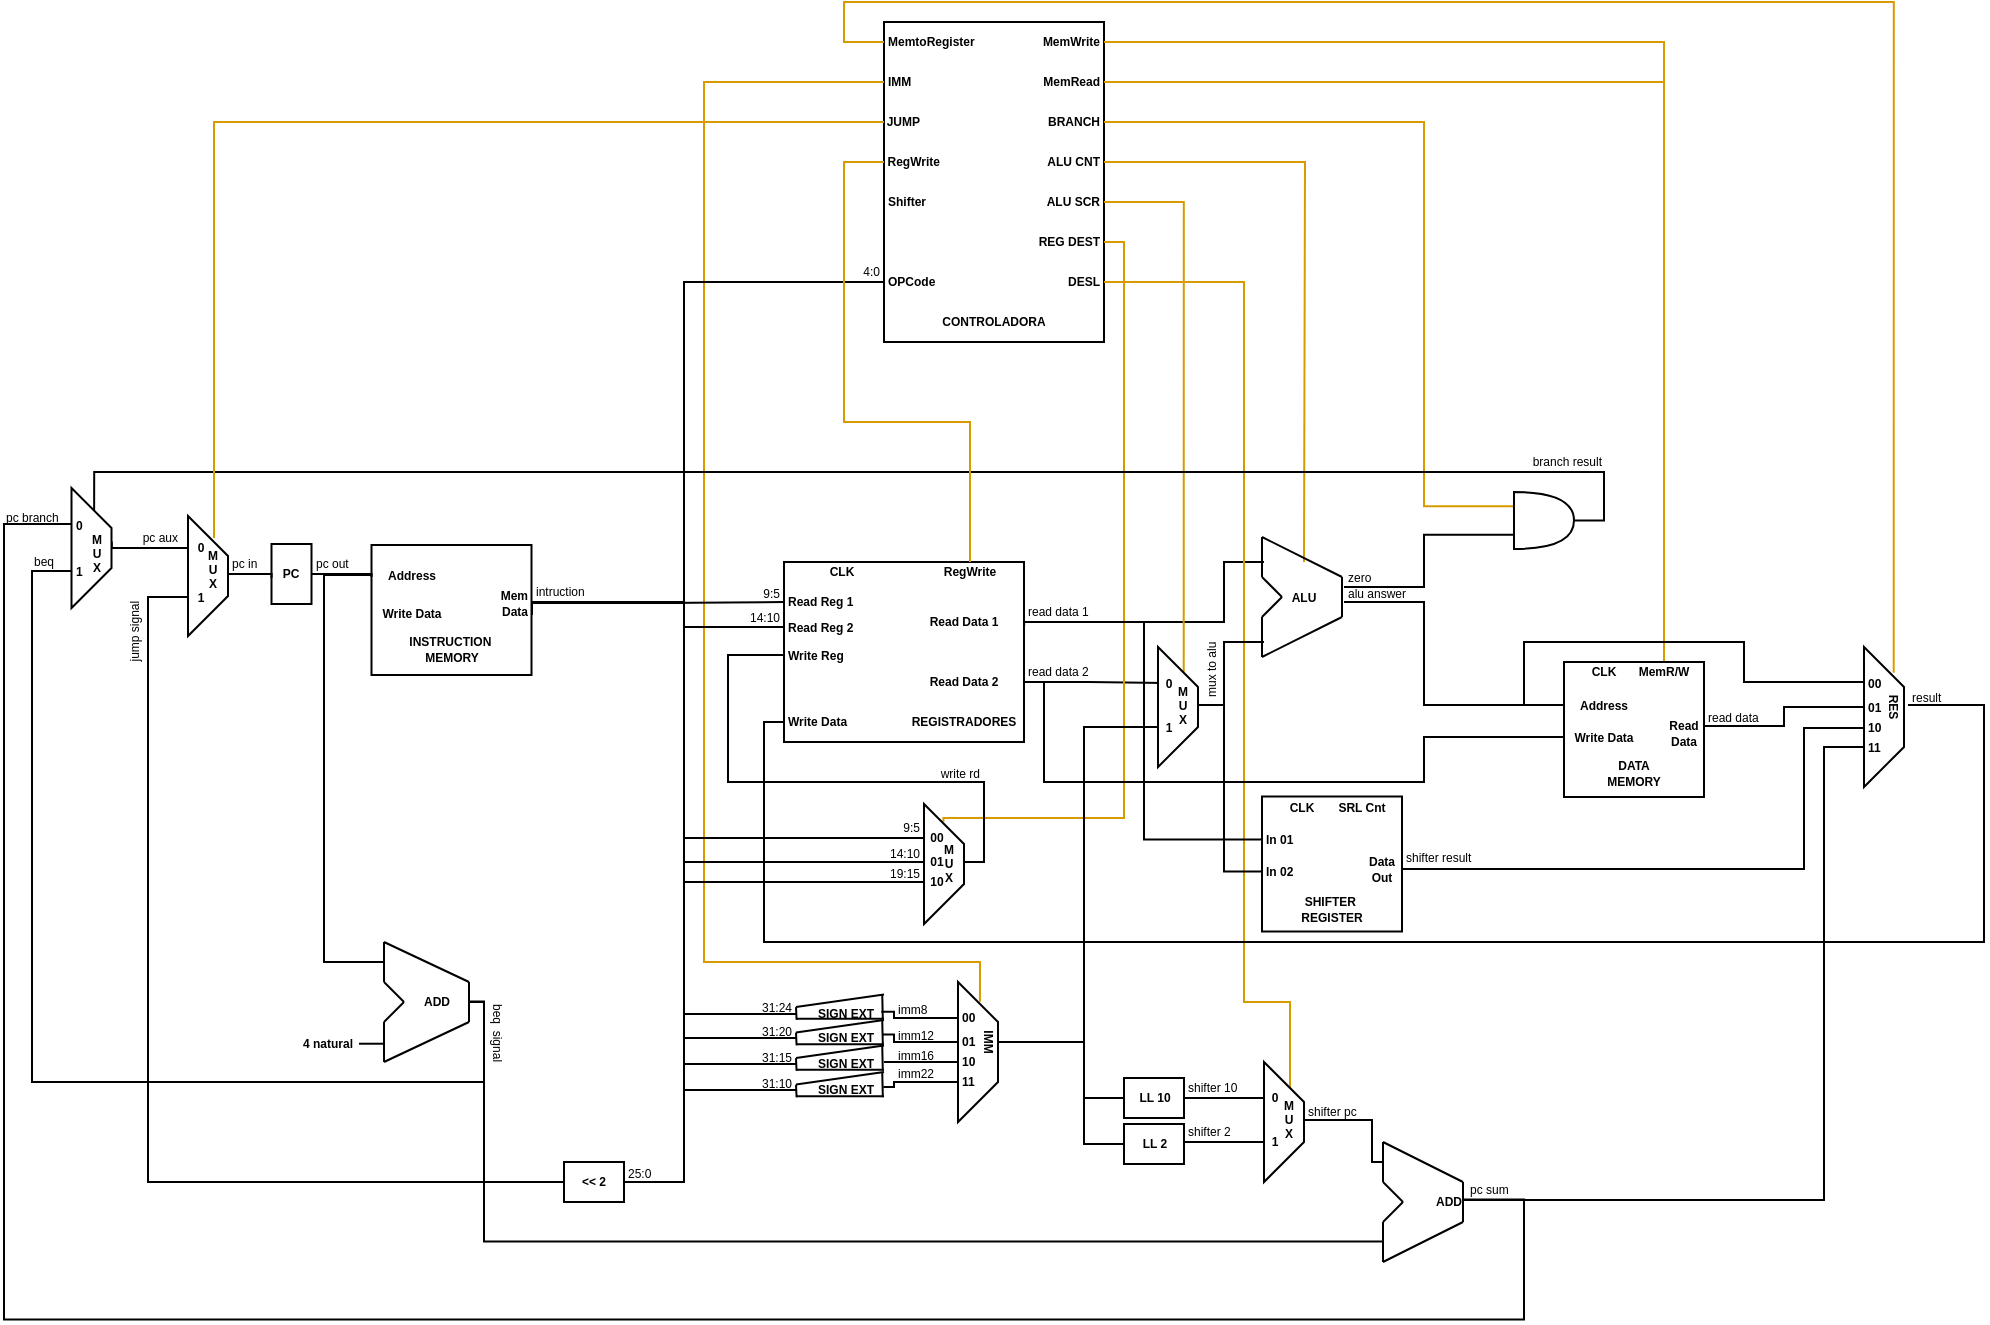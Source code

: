 <mxfile version="21.3.2" type="github">
  <diagram name="Página-1" id="U09H-SSrCiXjcYHxB3I6">
    <mxGraphModel dx="800" dy="456" grid="1" gridSize="10" guides="1" tooltips="1" connect="1" arrows="1" fold="1" page="1" pageScale="1" pageWidth="1169" pageHeight="827" background="none" math="0" shadow="0">
      <root>
        <mxCell id="0" />
        <mxCell id="1" parent="0" />
        <mxCell id="Gvlh0brdfd21mCTL1ysy-1" value="" style="rounded=0;whiteSpace=wrap;html=1;" parent="1" vertex="1">
          <mxGeometry x="400" y="320" width="120" height="90" as="geometry" />
        </mxCell>
        <mxCell id="Gvlh0brdfd21mCTL1ysy-3" value="Read Reg 1" style="text;html=1;strokeColor=none;fillColor=none;align=left;verticalAlign=middle;whiteSpace=wrap;rounded=0;fontSize=6;fontStyle=1" parent="1" vertex="1">
          <mxGeometry x="400" y="330" width="52" height="20" as="geometry" />
        </mxCell>
        <mxCell id="Gvlh0brdfd21mCTL1ysy-4" value="Read Reg 2" style="text;html=1;strokeColor=none;fillColor=none;align=left;verticalAlign=middle;whiteSpace=wrap;rounded=0;fontSize=6;fontStyle=1" parent="1" vertex="1">
          <mxGeometry x="400" y="342.5" width="52" height="20" as="geometry" />
        </mxCell>
        <mxCell id="Gvlh0brdfd21mCTL1ysy-5" value="Write Data" style="text;html=1;strokeColor=none;fillColor=none;align=left;verticalAlign=middle;whiteSpace=wrap;rounded=0;fontSize=6;fontStyle=1" parent="1" vertex="1">
          <mxGeometry x="400" y="390" width="50" height="20" as="geometry" />
        </mxCell>
        <mxCell id="Gvlh0brdfd21mCTL1ysy-6" value="Write Reg" style="text;html=1;strokeColor=none;fillColor=none;align=left;verticalAlign=middle;whiteSpace=wrap;rounded=0;fontSize=6;fontStyle=1" parent="1" vertex="1">
          <mxGeometry x="400" y="356.5" width="50" height="20" as="geometry" />
        </mxCell>
        <mxCell id="Gvlh0brdfd21mCTL1ysy-119" style="edgeStyle=orthogonalEdgeStyle;rounded=0;orthogonalLoop=1;jettySize=auto;html=1;endArrow=none;endFill=0;" parent="1" source="Gvlh0brdfd21mCTL1ysy-7" edge="1">
          <mxGeometry relative="1" as="geometry">
            <mxPoint x="640" y="320" as="targetPoint" />
            <Array as="points">
              <mxPoint x="620" y="350" />
              <mxPoint x="620" y="320" />
            </Array>
          </mxGeometry>
        </mxCell>
        <mxCell id="Gvlh0brdfd21mCTL1ysy-7" value="Read Data 1" style="text;html=1;strokeColor=none;fillColor=none;align=center;verticalAlign=middle;whiteSpace=wrap;rounded=0;fontSize=6;fontStyle=1" parent="1" vertex="1">
          <mxGeometry x="460" y="340" width="60" height="20" as="geometry" />
        </mxCell>
        <mxCell id="Gvlh0brdfd21mCTL1ysy-120" style="edgeStyle=orthogonalEdgeStyle;rounded=0;orthogonalLoop=1;jettySize=auto;html=1;exitX=1;exitY=0.5;exitDx=0;exitDy=0;entryX=0.333;entryY=0.502;entryDx=0;entryDy=0;entryPerimeter=0;endArrow=none;endFill=0;" parent="1" source="Gvlh0brdfd21mCTL1ysy-8" target="Gvlh0brdfd21mCTL1ysy-86" edge="1">
          <mxGeometry relative="1" as="geometry" />
        </mxCell>
        <mxCell id="Gvlh0brdfd21mCTL1ysy-8" value="Read Data 2" style="text;html=1;strokeColor=none;fillColor=none;align=center;verticalAlign=middle;whiteSpace=wrap;rounded=0;fontSize=6;fontStyle=1" parent="1" vertex="1">
          <mxGeometry x="460" y="370" width="60" height="20" as="geometry" />
        </mxCell>
        <mxCell id="Gvlh0brdfd21mCTL1ysy-9" value="RegWrite" style="text;html=1;strokeColor=none;fillColor=none;align=center;verticalAlign=middle;whiteSpace=wrap;rounded=0;fontSize=6;fontStyle=1" parent="1" vertex="1">
          <mxGeometry x="470" y="320" width="46" height="10" as="geometry" />
        </mxCell>
        <mxCell id="Gvlh0brdfd21mCTL1ysy-10" value="REGISTRADORES" style="text;html=1;strokeColor=none;fillColor=none;align=center;verticalAlign=middle;whiteSpace=wrap;rounded=0;fontSize=6;fontStyle=1" parent="1" vertex="1">
          <mxGeometry x="460" y="390" width="60" height="20" as="geometry" />
        </mxCell>
        <mxCell id="Gvlh0brdfd21mCTL1ysy-11" value="" style="rounded=0;whiteSpace=wrap;html=1;direction=south;" parent="1" vertex="1">
          <mxGeometry x="450" y="50" width="110" height="160" as="geometry" />
        </mxCell>
        <mxCell id="Gvlh0brdfd21mCTL1ysy-12" value="CONTROLADORA" style="text;html=1;strokeColor=none;fillColor=none;align=center;verticalAlign=middle;whiteSpace=wrap;rounded=0;fontSize=6;fontStyle=1;rotation=0;" parent="1" vertex="1">
          <mxGeometry x="475" y="190" width="60" height="20" as="geometry" />
        </mxCell>
        <mxCell id="Gvlh0brdfd21mCTL1ysy-14" value="OPCode" style="text;html=1;strokeColor=none;fillColor=none;align=left;verticalAlign=middle;whiteSpace=wrap;rounded=0;fontSize=6;fontStyle=1" parent="1" vertex="1">
          <mxGeometry x="450" y="170" width="60" height="20" as="geometry" />
        </mxCell>
        <mxCell id="YMEBKkw99cfDEM1M3ef4-32" style="edgeStyle=orthogonalEdgeStyle;shape=connector;rounded=0;orthogonalLoop=1;jettySize=auto;html=1;entryX=0;entryY=0.25;entryDx=0;entryDy=0;labelBackgroundColor=default;strokeColor=#d79b00;fontFamily=Helvetica;fontSize=11;fontColor=default;endArrow=none;endFill=0;fillColor=#ffe6cc;" parent="1" source="Gvlh0brdfd21mCTL1ysy-15" target="Gvlh0brdfd21mCTL1ysy-84" edge="1">
          <mxGeometry relative="1" as="geometry" />
        </mxCell>
        <mxCell id="Gvlh0brdfd21mCTL1ysy-15" value="ALU SCR" style="text;html=1;strokeColor=none;fillColor=none;align=right;verticalAlign=middle;whiteSpace=wrap;rounded=0;fontSize=6;fontStyle=1" parent="1" vertex="1">
          <mxGeometry x="500" y="130" width="60" height="20" as="geometry" />
        </mxCell>
        <mxCell id="YMEBKkw99cfDEM1M3ef4-30" style="edgeStyle=orthogonalEdgeStyle;shape=connector;rounded=0;orthogonalLoop=1;jettySize=auto;html=1;labelBackgroundColor=default;strokeColor=#d79b00;fontFamily=Helvetica;fontSize=11;fontColor=default;endArrow=none;endFill=0;fillColor=#ffe6cc;" parent="1" source="Gvlh0brdfd21mCTL1ysy-16" edge="1">
          <mxGeometry relative="1" as="geometry">
            <mxPoint x="660" y="320" as="targetPoint" />
          </mxGeometry>
        </mxCell>
        <mxCell id="Gvlh0brdfd21mCTL1ysy-16" value="ALU CNT" style="text;html=1;strokeColor=none;fillColor=none;align=right;verticalAlign=middle;whiteSpace=wrap;rounded=0;fontSize=6;fontStyle=1" parent="1" vertex="1">
          <mxGeometry x="500" y="110" width="60" height="20" as="geometry" />
        </mxCell>
        <mxCell id="YMEBKkw99cfDEM1M3ef4-38" style="edgeStyle=orthogonalEdgeStyle;shape=connector;rounded=0;orthogonalLoop=1;jettySize=auto;html=1;entryX=0.5;entryY=0;entryDx=0;entryDy=0;labelBackgroundColor=default;strokeColor=#d79b00;fontFamily=Helvetica;fontSize=11;fontColor=default;endArrow=none;endFill=0;fillColor=#ffe6cc;" parent="1" source="Gvlh0brdfd21mCTL1ysy-17" target="Gvlh0brdfd21mCTL1ysy-117" edge="1">
          <mxGeometry relative="1" as="geometry" />
        </mxCell>
        <mxCell id="Gvlh0brdfd21mCTL1ysy-17" value="MemWrite" style="text;html=1;strokeColor=none;fillColor=none;align=right;verticalAlign=middle;whiteSpace=wrap;rounded=0;fontSize=6;fontStyle=1" parent="1" vertex="1">
          <mxGeometry x="500" y="50" width="60" height="20" as="geometry" />
        </mxCell>
        <mxCell id="YMEBKkw99cfDEM1M3ef4-37" style="edgeStyle=orthogonalEdgeStyle;shape=connector;rounded=0;orthogonalLoop=1;jettySize=auto;html=1;entryX=0.5;entryY=0;entryDx=0;entryDy=0;labelBackgroundColor=default;strokeColor=#d79b00;fontFamily=Helvetica;fontSize=11;fontColor=default;endArrow=none;endFill=0;fillColor=#ffe6cc;" parent="1" source="Gvlh0brdfd21mCTL1ysy-18" target="Gvlh0brdfd21mCTL1ysy-117" edge="1">
          <mxGeometry relative="1" as="geometry">
            <Array as="points">
              <mxPoint x="840" y="80" />
            </Array>
          </mxGeometry>
        </mxCell>
        <mxCell id="Gvlh0brdfd21mCTL1ysy-18" value="MemRead" style="text;html=1;strokeColor=none;fillColor=none;align=right;verticalAlign=middle;whiteSpace=wrap;rounded=0;fontSize=6;fontStyle=1" parent="1" vertex="1">
          <mxGeometry x="500" y="70" width="60" height="20" as="geometry" />
        </mxCell>
        <mxCell id="Gvlh0brdfd21mCTL1ysy-19" value="BRANCH" style="text;html=1;strokeColor=none;fillColor=none;align=right;verticalAlign=middle;whiteSpace=wrap;rounded=0;fontSize=6;fontStyle=1" parent="1" vertex="1">
          <mxGeometry x="500" y="90" width="60" height="20" as="geometry" />
        </mxCell>
        <mxCell id="YMEBKkw99cfDEM1M3ef4-33" style="edgeStyle=orthogonalEdgeStyle;shape=connector;rounded=0;orthogonalLoop=1;jettySize=auto;html=1;entryX=0.747;entryY=0.091;entryDx=0;entryDy=0;labelBackgroundColor=default;strokeColor=#d79b00;fontFamily=Helvetica;fontSize=11;fontColor=default;endArrow=none;endFill=0;fillColor=#ffe6cc;entryPerimeter=0;" parent="1" source="Gvlh0brdfd21mCTL1ysy-20" target="Gvlh0brdfd21mCTL1ysy-112" edge="1">
          <mxGeometry relative="1" as="geometry">
            <Array as="points">
              <mxPoint x="570" y="160" />
              <mxPoint x="570" y="448" />
              <mxPoint x="480" y="448" />
            </Array>
          </mxGeometry>
        </mxCell>
        <mxCell id="Gvlh0brdfd21mCTL1ysy-20" value="REG DEST" style="text;html=1;strokeColor=none;fillColor=none;align=right;verticalAlign=middle;whiteSpace=wrap;rounded=0;fontSize=6;fontStyle=1" parent="1" vertex="1">
          <mxGeometry x="500" y="150" width="60" height="20" as="geometry" />
        </mxCell>
        <mxCell id="YMEBKkw99cfDEM1M3ef4-34" style="edgeStyle=orthogonalEdgeStyle;shape=connector;rounded=0;orthogonalLoop=1;jettySize=auto;html=1;labelBackgroundColor=default;strokeColor=#d79b00;fontFamily=Helvetica;fontSize=11;fontColor=default;endArrow=none;endFill=0;entryX=1;entryY=0.25;entryDx=0;entryDy=0;fillColor=#ffe6cc;" parent="1" source="Gvlh0brdfd21mCTL1ysy-21" target="Gvlh0brdfd21mCTL1ysy-82" edge="1">
          <mxGeometry relative="1" as="geometry">
            <mxPoint x="650.0" y="490.0" as="targetPoint" />
            <Array as="points">
              <mxPoint x="630" y="180" />
              <mxPoint x="630" y="540" />
              <mxPoint x="653" y="540" />
            </Array>
          </mxGeometry>
        </mxCell>
        <mxCell id="Gvlh0brdfd21mCTL1ysy-21" value="DESL" style="text;html=1;strokeColor=none;fillColor=none;align=right;verticalAlign=middle;whiteSpace=wrap;rounded=0;fontSize=6;fontStyle=1" parent="1" vertex="1">
          <mxGeometry x="500" y="170" width="60" height="20" as="geometry" />
        </mxCell>
        <mxCell id="YMEBKkw99cfDEM1M3ef4-35" style="edgeStyle=orthogonalEdgeStyle;shape=connector;rounded=0;orthogonalLoop=1;jettySize=auto;html=1;labelBackgroundColor=default;strokeColor=#d79b00;fontFamily=Helvetica;fontSize=11;fontColor=default;endArrow=none;endFill=0;fillColor=#ffe6cc;entryX=0.141;entryY=0.451;entryDx=0;entryDy=0;entryPerimeter=0;" parent="1" source="Gvlh0brdfd21mCTL1ysy-22" target="4w0Ha68qAj18L9jSZj2k-24" edge="1">
          <mxGeometry relative="1" as="geometry">
            <Array as="points">
              <mxPoint x="360" y="80" />
              <mxPoint x="360" y="520" />
              <mxPoint x="498" y="520" />
            </Array>
            <mxPoint x="460" y="530" as="targetPoint" />
          </mxGeometry>
        </mxCell>
        <mxCell id="Gvlh0brdfd21mCTL1ysy-22" value="IMM" style="text;html=1;strokeColor=none;fillColor=none;align=left;verticalAlign=middle;whiteSpace=wrap;rounded=0;fontSize=6;fontStyle=1" parent="1" vertex="1">
          <mxGeometry x="450" y="70" width="60" height="20" as="geometry" />
        </mxCell>
        <mxCell id="Gvlh0brdfd21mCTL1ysy-23" value="JUMP" style="text;html=1;strokeColor=none;fillColor=none;align=right;verticalAlign=middle;whiteSpace=wrap;rounded=0;fontSize=6;fontStyle=1" parent="1" vertex="1">
          <mxGeometry x="450" y="90" width="20" height="20" as="geometry" />
        </mxCell>
        <mxCell id="YMEBKkw99cfDEM1M3ef4-10" style="edgeStyle=orthogonalEdgeStyle;rounded=0;orthogonalLoop=1;jettySize=auto;html=1;entryX=0;entryY=0.5;entryDx=0;entryDy=0;endArrow=none;endFill=0;" parent="1" source="Gvlh0brdfd21mCTL1ysy-35" target="Gvlh0brdfd21mCTL1ysy-112" edge="1">
          <mxGeometry relative="1" as="geometry">
            <Array as="points">
              <mxPoint x="350" y="340" />
              <mxPoint x="350" y="458" />
            </Array>
          </mxGeometry>
        </mxCell>
        <mxCell id="Gvlh0brdfd21mCTL1ysy-35" value="" style="rounded=0;whiteSpace=wrap;html=1;" parent="1" vertex="1">
          <mxGeometry x="193.75" y="311.5" width="80" height="65" as="geometry" />
        </mxCell>
        <mxCell id="Gvlh0brdfd21mCTL1ysy-36" value="INSTRUCTION&amp;nbsp;&lt;br&gt;MEMORY" style="text;html=1;strokeColor=none;fillColor=none;align=center;verticalAlign=middle;whiteSpace=wrap;rounded=0;fontSize=6;fontStyle=1" parent="1" vertex="1">
          <mxGeometry x="203.75" y="354" width="60" height="20" as="geometry" />
        </mxCell>
        <mxCell id="YMEBKkw99cfDEM1M3ef4-7" style="edgeStyle=orthogonalEdgeStyle;rounded=0;orthogonalLoop=1;jettySize=auto;html=1;endArrow=none;endFill=0;entryX=0;entryY=0.5;entryDx=0;entryDy=0;" parent="1" source="Gvlh0brdfd21mCTL1ysy-37" target="Gvlh0brdfd21mCTL1ysy-3" edge="1">
          <mxGeometry relative="1" as="geometry">
            <mxPoint x="380" y="346" as="targetPoint" />
          </mxGeometry>
        </mxCell>
        <mxCell id="YMEBKkw99cfDEM1M3ef4-8" style="edgeStyle=orthogonalEdgeStyle;rounded=0;orthogonalLoop=1;jettySize=auto;html=1;entryX=0;entryY=0.5;entryDx=0;entryDy=0;endArrow=none;endFill=0;" parent="1" source="Gvlh0brdfd21mCTL1ysy-37" target="Gvlh0brdfd21mCTL1ysy-4" edge="1">
          <mxGeometry relative="1" as="geometry">
            <Array as="points">
              <mxPoint x="350" y="340" />
              <mxPoint x="350" y="352" />
            </Array>
          </mxGeometry>
        </mxCell>
        <mxCell id="YMEBKkw99cfDEM1M3ef4-11" style="edgeStyle=orthogonalEdgeStyle;shape=connector;rounded=0;orthogonalLoop=1;jettySize=auto;html=1;entryX=0;entryY=0.5;entryDx=0;entryDy=0;labelBackgroundColor=default;strokeColor=default;fontFamily=Helvetica;fontSize=11;fontColor=default;endArrow=none;endFill=0;" parent="1" source="Gvlh0brdfd21mCTL1ysy-37" target="Gvlh0brdfd21mCTL1ysy-114" edge="1">
          <mxGeometry relative="1" as="geometry">
            <Array as="points">
              <mxPoint x="350" y="341" />
              <mxPoint x="350" y="470" />
            </Array>
          </mxGeometry>
        </mxCell>
        <mxCell id="YMEBKkw99cfDEM1M3ef4-14" style="edgeStyle=orthogonalEdgeStyle;shape=connector;rounded=0;orthogonalLoop=1;jettySize=auto;html=1;entryX=0;entryY=0.5;entryDx=0;entryDy=0;labelBackgroundColor=default;strokeColor=default;fontFamily=Helvetica;fontSize=11;fontColor=default;endArrow=none;endFill=0;" parent="1" source="Gvlh0brdfd21mCTL1ysy-37" edge="1">
          <mxGeometry relative="1" as="geometry">
            <Array as="points">
              <mxPoint x="350" y="340" />
              <mxPoint x="350" y="546" />
            </Array>
            <mxPoint x="406" y="546" as="targetPoint" />
          </mxGeometry>
        </mxCell>
        <mxCell id="YMEBKkw99cfDEM1M3ef4-22" style="edgeStyle=orthogonalEdgeStyle;shape=connector;rounded=0;orthogonalLoop=1;jettySize=auto;html=1;entryX=0;entryY=0.5;entryDx=0;entryDy=0;labelBackgroundColor=default;strokeColor=default;fontFamily=Helvetica;fontSize=11;fontColor=default;endArrow=none;endFill=0;" parent="1" source="lDqUrehN1HOp68E280Si-48" target="Gvlh0brdfd21mCTL1ysy-92" edge="1">
          <mxGeometry relative="1" as="geometry">
            <Array as="points">
              <mxPoint x="350" y="341" />
              <mxPoint x="350" y="630" />
            </Array>
          </mxGeometry>
        </mxCell>
        <mxCell id="YMEBKkw99cfDEM1M3ef4-36" style="edgeStyle=orthogonalEdgeStyle;shape=connector;rounded=0;orthogonalLoop=1;jettySize=auto;html=1;entryX=0;entryY=0.5;entryDx=0;entryDy=0;labelBackgroundColor=default;strokeColor=default;fontFamily=Helvetica;fontSize=11;fontColor=default;endArrow=none;endFill=0;" parent="1" source="Gvlh0brdfd21mCTL1ysy-37" target="Gvlh0brdfd21mCTL1ysy-14" edge="1">
          <mxGeometry relative="1" as="geometry">
            <Array as="points">
              <mxPoint x="350" y="341" />
              <mxPoint x="350" y="180" />
            </Array>
          </mxGeometry>
        </mxCell>
        <mxCell id="Gvlh0brdfd21mCTL1ysy-37" value="Mem&lt;br&gt;Data" style="text;html=1;strokeColor=none;fillColor=none;align=right;verticalAlign=middle;whiteSpace=wrap;rounded=0;fontSize=6;fontStyle=1" parent="1" vertex="1">
          <mxGeometry x="233.75" y="330.5" width="40.25" height="20" as="geometry" />
        </mxCell>
        <mxCell id="Gvlh0brdfd21mCTL1ysy-142" style="edgeStyle=orthogonalEdgeStyle;shape=connector;rounded=0;orthogonalLoop=1;jettySize=auto;html=1;exitX=0;exitY=0.5;exitDx=0;exitDy=0;entryX=1;entryY=0.5;entryDx=0;entryDy=0;labelBackgroundColor=default;strokeColor=default;fontFamily=Helvetica;fontSize=11;fontColor=default;endArrow=none;endFill=0;" parent="1" target="Gvlh0brdfd21mCTL1ysy-48" edge="1">
          <mxGeometry relative="1" as="geometry">
            <mxPoint x="193.75" y="327.5" as="sourcePoint" />
            <Array as="points">
              <mxPoint x="194" y="326" />
              <mxPoint x="164" y="326" />
            </Array>
          </mxGeometry>
        </mxCell>
        <mxCell id="Gvlh0brdfd21mCTL1ysy-38" value="Address" style="text;html=1;strokeColor=none;fillColor=none;align=center;verticalAlign=middle;whiteSpace=wrap;rounded=0;fontSize=6;fontStyle=1" parent="1" vertex="1">
          <mxGeometry x="193.75" y="316.5" width="40" height="20" as="geometry" />
        </mxCell>
        <mxCell id="Gvlh0brdfd21mCTL1ysy-39" value="Write Data" style="text;html=1;strokeColor=none;fillColor=none;align=center;verticalAlign=middle;whiteSpace=wrap;rounded=0;fontSize=6;fontStyle=1" parent="1" vertex="1">
          <mxGeometry x="183.75" y="335.5" width="60" height="20" as="geometry" />
        </mxCell>
        <mxCell id="YMEBKkw99cfDEM1M3ef4-27" style="edgeStyle=orthogonalEdgeStyle;shape=connector;rounded=0;orthogonalLoop=1;jettySize=auto;html=1;entryX=0;entryY=0.5;entryDx=0;entryDy=0;labelBackgroundColor=default;strokeColor=#000000;fontFamily=Helvetica;fontSize=11;fontColor=default;endArrow=none;endFill=0;fillColor=#f8cecc;" parent="1" target="Gvlh0brdfd21mCTL1ysy-5" edge="1">
          <mxGeometry relative="1" as="geometry">
            <Array as="points">
              <mxPoint x="1000" y="391" />
              <mxPoint x="1000" y="510" />
              <mxPoint x="390" y="510" />
              <mxPoint x="390" y="400" />
            </Array>
            <mxPoint x="962" y="391.52" as="sourcePoint" />
          </mxGeometry>
        </mxCell>
        <mxCell id="Gvlh0brdfd21mCTL1ysy-135" style="edgeStyle=orthogonalEdgeStyle;shape=connector;rounded=0;orthogonalLoop=1;jettySize=auto;html=1;exitX=0;exitY=0.5;exitDx=0;exitDy=0;labelBackgroundColor=default;strokeColor=default;fontFamily=Helvetica;fontSize=11;fontColor=default;endArrow=none;endFill=0;entryX=0;entryY=0.5;entryDx=0;entryDy=0;" parent="1" target="Gvlh0brdfd21mCTL1ysy-57" edge="1">
          <mxGeometry relative="1" as="geometry">
            <mxPoint x="770" y="390" as="targetPoint" />
            <Array as="points">
              <mxPoint x="880" y="380" />
              <mxPoint x="880" y="360" />
              <mxPoint x="770" y="360" />
              <mxPoint x="770" y="392" />
            </Array>
            <mxPoint x="942" y="380" as="sourcePoint" />
          </mxGeometry>
        </mxCell>
        <mxCell id="Gvlh0brdfd21mCTL1ysy-48" value="" style="rounded=0;whiteSpace=wrap;html=1;" parent="1" vertex="1">
          <mxGeometry x="143.75" y="311" width="20" height="30" as="geometry" />
        </mxCell>
        <mxCell id="Gvlh0brdfd21mCTL1ysy-49" value="PC" style="text;html=1;strokeColor=none;fillColor=none;align=center;verticalAlign=middle;whiteSpace=wrap;rounded=0;fontSize=6;fontStyle=1" parent="1" vertex="1">
          <mxGeometry x="146.25" y="315.5" width="15" height="20" as="geometry" />
        </mxCell>
        <mxCell id="Gvlh0brdfd21mCTL1ysy-144" style="edgeStyle=orthogonalEdgeStyle;shape=connector;rounded=0;orthogonalLoop=1;jettySize=auto;html=1;exitX=1;exitY=0.5;exitDx=0;exitDy=0;entryX=0;entryY=0.5;entryDx=0;entryDy=0;labelBackgroundColor=default;strokeColor=default;fontFamily=Helvetica;fontSize=11;fontColor=default;endArrow=none;endFill=0;" parent="1" edge="1">
          <mxGeometry relative="1" as="geometry">
            <mxPoint x="122" y="326" as="sourcePoint" />
            <mxPoint x="143.75" y="328" as="targetPoint" />
          </mxGeometry>
        </mxCell>
        <mxCell id="Gvlh0brdfd21mCTL1ysy-54" value="" style="rounded=0;whiteSpace=wrap;html=1;" parent="1" vertex="1">
          <mxGeometry x="790" y="370" width="70" height="67.5" as="geometry" />
        </mxCell>
        <mxCell id="Gvlh0brdfd21mCTL1ysy-55" value="DATA&lt;br&gt;MEMORY" style="text;html=1;strokeColor=none;fillColor=none;align=center;verticalAlign=middle;whiteSpace=wrap;rounded=0;fontSize=6;fontStyle=1" parent="1" vertex="1">
          <mxGeometry x="795" y="417.5" width="60" height="17.5" as="geometry" />
        </mxCell>
        <mxCell id="Gvlh0brdfd21mCTL1ysy-136" style="edgeStyle=orthogonalEdgeStyle;shape=connector;rounded=0;orthogonalLoop=1;jettySize=auto;html=1;exitX=1;exitY=0.5;exitDx=0;exitDy=0;labelBackgroundColor=default;strokeColor=default;fontFamily=Helvetica;fontSize=11;fontColor=default;endArrow=none;endFill=0;entryX=0;entryY=0.5;entryDx=0;entryDy=0;" parent="1" source="Gvlh0brdfd21mCTL1ysy-56" target="4w0Ha68qAj18L9jSZj2k-18" edge="1">
          <mxGeometry relative="1" as="geometry">
            <mxPoint x="942.445" y="406.5" as="targetPoint" />
            <Array as="points">
              <mxPoint x="860" y="402" />
              <mxPoint x="900" y="402" />
              <mxPoint x="900" y="393" />
            </Array>
          </mxGeometry>
        </mxCell>
        <mxCell id="Gvlh0brdfd21mCTL1ysy-56" value="Read&lt;br&gt;Data" style="text;html=1;strokeColor=none;fillColor=none;align=center;verticalAlign=middle;whiteSpace=wrap;rounded=0;fontSize=6;fontStyle=1" parent="1" vertex="1">
          <mxGeometry x="840" y="396.25" width="20" height="20" as="geometry" />
        </mxCell>
        <mxCell id="Gvlh0brdfd21mCTL1ysy-132" style="edgeStyle=orthogonalEdgeStyle;shape=connector;rounded=0;orthogonalLoop=1;jettySize=auto;html=1;exitX=0;exitY=0.5;exitDx=0;exitDy=0;labelBackgroundColor=default;strokeColor=default;fontFamily=Helvetica;fontSize=11;fontColor=default;endArrow=none;endFill=0;" parent="1" source="Gvlh0brdfd21mCTL1ysy-57" edge="1">
          <mxGeometry relative="1" as="geometry">
            <mxPoint x="680" y="340" as="targetPoint" />
            <Array as="points">
              <mxPoint x="720" y="391" />
              <mxPoint x="720" y="340" />
            </Array>
          </mxGeometry>
        </mxCell>
        <mxCell id="Gvlh0brdfd21mCTL1ysy-57" value="Address" style="text;html=1;strokeColor=none;fillColor=none;align=center;verticalAlign=middle;whiteSpace=wrap;rounded=0;fontSize=6;fontStyle=1" parent="1" vertex="1">
          <mxGeometry x="790" y="381.5" width="40" height="20" as="geometry" />
        </mxCell>
        <mxCell id="Gvlh0brdfd21mCTL1ysy-131" style="edgeStyle=orthogonalEdgeStyle;shape=connector;rounded=0;orthogonalLoop=1;jettySize=auto;html=1;exitX=0;exitY=0.5;exitDx=0;exitDy=0;labelBackgroundColor=default;strokeColor=default;fontFamily=Helvetica;fontSize=11;fontColor=default;endArrow=none;endFill=0;" parent="1" source="Gvlh0brdfd21mCTL1ysy-58" edge="1">
          <mxGeometry relative="1" as="geometry">
            <mxPoint x="550" y="380" as="targetPoint" />
            <Array as="points">
              <mxPoint x="720" y="408" />
              <mxPoint x="720" y="430" />
              <mxPoint x="530" y="430" />
              <mxPoint x="530" y="380" />
            </Array>
          </mxGeometry>
        </mxCell>
        <mxCell id="Gvlh0brdfd21mCTL1ysy-58" value="Write Data" style="text;html=1;strokeColor=none;fillColor=none;align=center;verticalAlign=middle;whiteSpace=wrap;rounded=0;fontSize=6;fontStyle=1" parent="1" vertex="1">
          <mxGeometry x="790" y="397.5" width="40" height="20" as="geometry" />
        </mxCell>
        <mxCell id="Gvlh0brdfd21mCTL1ysy-60" value="" style="endArrow=none;html=1;rounded=0;" parent="1" edge="1">
          <mxGeometry width="50" height="50" relative="1" as="geometry">
            <mxPoint x="242.5" y="530" as="sourcePoint" />
            <mxPoint x="200" y="510" as="targetPoint" />
          </mxGeometry>
        </mxCell>
        <mxCell id="Gvlh0brdfd21mCTL1ysy-61" value="" style="endArrow=none;html=1;rounded=0;" parent="1" edge="1">
          <mxGeometry width="50" height="50" relative="1" as="geometry">
            <mxPoint x="242.5" y="550" as="sourcePoint" />
            <mxPoint x="200" y="570" as="targetPoint" />
          </mxGeometry>
        </mxCell>
        <mxCell id="Gvlh0brdfd21mCTL1ysy-62" value="" style="endArrow=none;html=1;rounded=0;" parent="1" edge="1">
          <mxGeometry width="50" height="50" relative="1" as="geometry">
            <mxPoint x="242.5" y="550" as="sourcePoint" />
            <mxPoint x="242.5" y="530" as="targetPoint" />
          </mxGeometry>
        </mxCell>
        <mxCell id="Gvlh0brdfd21mCTL1ysy-63" value="" style="endArrow=none;html=1;rounded=0;" parent="1" edge="1">
          <mxGeometry width="50" height="50" relative="1" as="geometry">
            <mxPoint x="200" y="530" as="sourcePoint" />
            <mxPoint x="200" y="510" as="targetPoint" />
            <Array as="points">
              <mxPoint x="200" y="520" />
            </Array>
          </mxGeometry>
        </mxCell>
        <mxCell id="Gvlh0brdfd21mCTL1ysy-64" value="" style="endArrow=none;html=1;rounded=0;" parent="1" edge="1">
          <mxGeometry width="50" height="50" relative="1" as="geometry">
            <mxPoint x="200" y="570" as="sourcePoint" />
            <mxPoint x="200" y="550" as="targetPoint" />
            <Array as="points">
              <mxPoint x="200" y="560" />
            </Array>
          </mxGeometry>
        </mxCell>
        <mxCell id="Gvlh0brdfd21mCTL1ysy-65" value="" style="endArrow=none;html=1;rounded=0;" parent="1" edge="1">
          <mxGeometry width="50" height="50" relative="1" as="geometry">
            <mxPoint x="200" y="550" as="sourcePoint" />
            <mxPoint x="210" y="540" as="targetPoint" />
          </mxGeometry>
        </mxCell>
        <mxCell id="Gvlh0brdfd21mCTL1ysy-66" value="" style="endArrow=none;html=1;rounded=0;" parent="1" edge="1">
          <mxGeometry width="50" height="50" relative="1" as="geometry">
            <mxPoint x="200" y="530" as="sourcePoint" />
            <mxPoint x="210" y="540" as="targetPoint" />
          </mxGeometry>
        </mxCell>
        <mxCell id="Gvlh0brdfd21mCTL1ysy-138" style="edgeStyle=orthogonalEdgeStyle;shape=connector;rounded=0;orthogonalLoop=1;jettySize=auto;html=1;labelBackgroundColor=default;strokeColor=default;fontFamily=Helvetica;fontSize=11;fontColor=default;endArrow=none;endFill=0;exitX=1;exitY=0.5;exitDx=0;exitDy=0;" parent="1" edge="1">
          <mxGeometry relative="1" as="geometry">
            <mxPoint x="699.99" y="659.75" as="targetPoint" />
            <mxPoint x="242.99" y="539.75" as="sourcePoint" />
            <Array as="points">
              <mxPoint x="249.99" y="539.75" />
              <mxPoint x="249.99" y="659.75" />
            </Array>
          </mxGeometry>
        </mxCell>
        <mxCell id="YMEBKkw99cfDEM1M3ef4-24" style="edgeStyle=orthogonalEdgeStyle;shape=connector;rounded=0;orthogonalLoop=1;jettySize=auto;html=1;entryX=0;entryY=0.5;entryDx=0;entryDy=0;labelBackgroundColor=default;strokeColor=default;fontFamily=Helvetica;fontSize=11;fontColor=default;endArrow=none;endFill=0;" parent="1" source="Gvlh0brdfd21mCTL1ysy-67" target="Gvlh0brdfd21mCTL1ysy-148" edge="1">
          <mxGeometry relative="1" as="geometry">
            <Array as="points">
              <mxPoint x="250" y="540" />
              <mxPoint x="250" y="580" />
              <mxPoint x="24" y="580" />
              <mxPoint x="24" y="325" />
            </Array>
          </mxGeometry>
        </mxCell>
        <mxCell id="Gvlh0brdfd21mCTL1ysy-67" value="ADD" style="text;html=1;strokeColor=none;fillColor=none;align=center;verticalAlign=middle;whiteSpace=wrap;rounded=0;fontSize=6;fontStyle=1" parent="1" vertex="1">
          <mxGeometry x="210" y="530" width="33" height="20" as="geometry" />
        </mxCell>
        <mxCell id="Gvlh0brdfd21mCTL1ysy-70" value="4 natural" style="text;html=1;strokeColor=none;fillColor=none;align=center;verticalAlign=middle;whiteSpace=wrap;rounded=0;fontSize=6;fontStyle=1" parent="1" vertex="1">
          <mxGeometry x="157" y="552" width="30" height="18" as="geometry" />
        </mxCell>
        <mxCell id="Gvlh0brdfd21mCTL1ysy-71" value="" style="endArrow=none;html=1;rounded=0;" parent="1" edge="1">
          <mxGeometry width="50" height="50" relative="1" as="geometry">
            <mxPoint x="739.5" y="630" as="sourcePoint" />
            <mxPoint x="699.5" y="610" as="targetPoint" />
          </mxGeometry>
        </mxCell>
        <mxCell id="Gvlh0brdfd21mCTL1ysy-72" value="" style="endArrow=none;html=1;rounded=0;" parent="1" edge="1">
          <mxGeometry width="50" height="50" relative="1" as="geometry">
            <mxPoint x="739.5" y="650" as="sourcePoint" />
            <mxPoint x="699.5" y="670" as="targetPoint" />
          </mxGeometry>
        </mxCell>
        <mxCell id="Gvlh0brdfd21mCTL1ysy-73" value="" style="endArrow=none;html=1;rounded=0;" parent="1" edge="1">
          <mxGeometry width="50" height="50" relative="1" as="geometry">
            <mxPoint x="739.5" y="650" as="sourcePoint" />
            <mxPoint x="739.5" y="630" as="targetPoint" />
          </mxGeometry>
        </mxCell>
        <mxCell id="Gvlh0brdfd21mCTL1ysy-74" value="" style="endArrow=none;html=1;rounded=0;" parent="1" edge="1">
          <mxGeometry width="50" height="50" relative="1" as="geometry">
            <mxPoint x="699.5" y="630" as="sourcePoint" />
            <mxPoint x="699.5" y="610" as="targetPoint" />
            <Array as="points">
              <mxPoint x="699.5" y="620" />
            </Array>
          </mxGeometry>
        </mxCell>
        <mxCell id="Gvlh0brdfd21mCTL1ysy-75" value="" style="endArrow=none;html=1;rounded=0;" parent="1" edge="1">
          <mxGeometry width="50" height="50" relative="1" as="geometry">
            <mxPoint x="699.5" y="670" as="sourcePoint" />
            <mxPoint x="699.5" y="650" as="targetPoint" />
            <Array as="points">
              <mxPoint x="699.5" y="660" />
            </Array>
          </mxGeometry>
        </mxCell>
        <mxCell id="Gvlh0brdfd21mCTL1ysy-76" value="" style="endArrow=none;html=1;rounded=0;" parent="1" edge="1">
          <mxGeometry width="50" height="50" relative="1" as="geometry">
            <mxPoint x="699.5" y="650" as="sourcePoint" />
            <mxPoint x="709.5" y="640" as="targetPoint" />
          </mxGeometry>
        </mxCell>
        <mxCell id="Gvlh0brdfd21mCTL1ysy-77" value="" style="endArrow=none;html=1;rounded=0;" parent="1" edge="1">
          <mxGeometry width="50" height="50" relative="1" as="geometry">
            <mxPoint x="699.5" y="630" as="sourcePoint" />
            <mxPoint x="709.5" y="640" as="targetPoint" />
          </mxGeometry>
        </mxCell>
        <mxCell id="YMEBKkw99cfDEM1M3ef4-25" style="edgeStyle=orthogonalEdgeStyle;shape=connector;rounded=0;orthogonalLoop=1;jettySize=auto;html=1;entryX=0;entryY=0.5;entryDx=0;entryDy=0;labelBackgroundColor=default;strokeColor=default;fontFamily=Helvetica;fontSize=11;fontColor=default;endArrow=none;endFill=0;" parent="1" edge="1">
          <mxGeometry relative="1" as="geometry">
            <Array as="points">
              <mxPoint x="769.99" y="638.75" />
              <mxPoint x="769.99" y="698.75" />
              <mxPoint x="9.99" y="698.75" />
              <mxPoint x="9.99" y="300.75" />
            </Array>
            <mxPoint x="739.99" y="638.755" as="sourcePoint" />
            <mxPoint x="43.99" y="301" as="targetPoint" />
          </mxGeometry>
        </mxCell>
        <mxCell id="Gvlh0brdfd21mCTL1ysy-78" value="ADD" style="text;html=1;strokeColor=none;fillColor=none;align=right;verticalAlign=middle;whiteSpace=wrap;rounded=0;fontSize=6;fontStyle=1" parent="1" vertex="1">
          <mxGeometry x="689.5" y="630" width="50.5" height="20" as="geometry" />
        </mxCell>
        <mxCell id="Gvlh0brdfd21mCTL1ysy-80" value="" style="shape=trapezoid;perimeter=trapezoidPerimeter;whiteSpace=wrap;html=1;fixedSize=1;direction=south;" parent="1" vertex="1">
          <mxGeometry x="640" y="570" width="20" height="60" as="geometry" />
        </mxCell>
        <mxCell id="Gvlh0brdfd21mCTL1ysy-122" style="edgeStyle=orthogonalEdgeStyle;shape=connector;rounded=0;orthogonalLoop=1;jettySize=auto;html=1;exitX=1;exitY=0.5;exitDx=0;exitDy=0;labelBackgroundColor=default;strokeColor=default;fontFamily=Helvetica;fontSize=11;fontColor=default;endArrow=none;endFill=0;" parent="1" source="Gvlh0brdfd21mCTL1ysy-81" edge="1">
          <mxGeometry relative="1" as="geometry">
            <mxPoint x="700" y="620" as="targetPoint" />
            <Array as="points">
              <mxPoint x="694" y="599" />
              <mxPoint x="694" y="620" />
            </Array>
          </mxGeometry>
        </mxCell>
        <mxCell id="Gvlh0brdfd21mCTL1ysy-81" value="M&lt;br&gt;U&lt;br&gt;X" style="text;html=1;strokeColor=none;fillColor=none;align=center;verticalAlign=middle;whiteSpace=wrap;rounded=0;fontSize=6;fontStyle=1;rotation=0;" parent="1" vertex="1">
          <mxGeometry x="645" y="589" width="15" height="20" as="geometry" />
        </mxCell>
        <mxCell id="Gvlh0brdfd21mCTL1ysy-82" value="0" style="text;html=1;strokeColor=none;fillColor=none;align=center;verticalAlign=middle;whiteSpace=wrap;rounded=0;fontSize=6;fontStyle=1;rotation=0;" parent="1" vertex="1">
          <mxGeometry x="638" y="578" width="15" height="20" as="geometry" />
        </mxCell>
        <mxCell id="Gvlh0brdfd21mCTL1ysy-83" value="1" style="text;html=1;strokeColor=none;fillColor=none;align=center;verticalAlign=middle;whiteSpace=wrap;rounded=0;fontSize=6;fontStyle=1;rotation=0;" parent="1" vertex="1">
          <mxGeometry x="638" y="600" width="15" height="20" as="geometry" />
        </mxCell>
        <mxCell id="Gvlh0brdfd21mCTL1ysy-84" value="" style="shape=trapezoid;perimeter=trapezoidPerimeter;whiteSpace=wrap;html=1;fixedSize=1;direction=south;" parent="1" vertex="1">
          <mxGeometry x="587" y="362.5" width="20" height="60" as="geometry" />
        </mxCell>
        <mxCell id="Gvlh0brdfd21mCTL1ysy-121" style="edgeStyle=orthogonalEdgeStyle;shape=connector;rounded=0;orthogonalLoop=1;jettySize=auto;html=1;exitX=1;exitY=0.5;exitDx=0;exitDy=0;labelBackgroundColor=default;strokeColor=default;fontFamily=Helvetica;fontSize=11;fontColor=default;endArrow=none;endFill=0;" parent="1" source="Gvlh0brdfd21mCTL1ysy-85" edge="1">
          <mxGeometry relative="1" as="geometry">
            <mxPoint x="640" y="360" as="targetPoint" />
            <Array as="points">
              <mxPoint x="620" y="392" />
              <mxPoint x="620" y="360" />
            </Array>
          </mxGeometry>
        </mxCell>
        <mxCell id="Gvlh0brdfd21mCTL1ysy-85" value="M&lt;br&gt;U&lt;br&gt;X" style="text;html=1;strokeColor=none;fillColor=none;align=center;verticalAlign=middle;whiteSpace=wrap;rounded=0;fontSize=6;fontStyle=1;rotation=0;" parent="1" vertex="1">
          <mxGeometry x="592" y="381.5" width="15" height="20" as="geometry" />
        </mxCell>
        <mxCell id="Gvlh0brdfd21mCTL1ysy-86" value="0" style="text;html=1;strokeColor=none;fillColor=none;align=center;verticalAlign=middle;whiteSpace=wrap;rounded=0;fontSize=6;fontStyle=1;rotation=0;" parent="1" vertex="1">
          <mxGeometry x="585" y="370.5" width="15" height="20" as="geometry" />
        </mxCell>
        <mxCell id="Gvlh0brdfd21mCTL1ysy-127" style="edgeStyle=orthogonalEdgeStyle;shape=connector;rounded=0;orthogonalLoop=1;jettySize=auto;html=1;labelBackgroundColor=default;strokeColor=default;fontFamily=Helvetica;fontSize=11;fontColor=default;endArrow=none;endFill=0;exitX=0.15;exitY=0.502;exitDx=0;exitDy=0;exitPerimeter=0;" parent="1" source="Gvlh0brdfd21mCTL1ysy-87" edge="1">
          <mxGeometry relative="1" as="geometry">
            <mxPoint x="550" y="560" as="targetPoint" />
            <mxPoint x="590" y="403" as="sourcePoint" />
            <Array as="points">
              <mxPoint x="550" y="403" />
              <mxPoint x="550" y="560" />
            </Array>
          </mxGeometry>
        </mxCell>
        <mxCell id="Gvlh0brdfd21mCTL1ysy-87" value="1" style="text;html=1;strokeColor=none;fillColor=none;align=center;verticalAlign=middle;whiteSpace=wrap;rounded=0;fontSize=6;fontStyle=1;rotation=0;" parent="1" vertex="1">
          <mxGeometry x="585" y="392.5" width="15" height="20" as="geometry" />
        </mxCell>
        <mxCell id="Gvlh0brdfd21mCTL1ysy-124" style="edgeStyle=orthogonalEdgeStyle;shape=connector;rounded=0;orthogonalLoop=1;jettySize=auto;html=1;labelBackgroundColor=default;strokeColor=default;fontFamily=Helvetica;fontSize=11;fontColor=default;endArrow=none;endFill=0;" parent="1" edge="1">
          <mxGeometry relative="1" as="geometry">
            <mxPoint x="640" y="610" as="targetPoint" />
            <Array as="points">
              <mxPoint x="600" y="610" />
            </Array>
            <mxPoint x="600" y="610" as="sourcePoint" />
          </mxGeometry>
        </mxCell>
        <mxCell id="Gvlh0brdfd21mCTL1ysy-126" style="edgeStyle=orthogonalEdgeStyle;shape=connector;rounded=0;orthogonalLoop=1;jettySize=auto;html=1;exitX=0;exitY=0.5;exitDx=0;exitDy=0;labelBackgroundColor=default;strokeColor=default;fontFamily=Helvetica;fontSize=11;fontColor=default;endArrow=none;endFill=0;" parent="1" source="Gvlh0brdfd21mCTL1ysy-88" edge="1">
          <mxGeometry relative="1" as="geometry">
            <mxPoint x="550" y="560" as="targetPoint" />
            <Array as="points">
              <mxPoint x="550" y="611" />
            </Array>
          </mxGeometry>
        </mxCell>
        <mxCell id="Gvlh0brdfd21mCTL1ysy-88" value="" style="rounded=0;whiteSpace=wrap;html=1;" parent="1" vertex="1">
          <mxGeometry x="570" y="601" width="30" height="20" as="geometry" />
        </mxCell>
        <mxCell id="Gvlh0brdfd21mCTL1ysy-89" value="LL 2" style="text;html=1;strokeColor=none;fillColor=none;align=center;verticalAlign=middle;whiteSpace=wrap;rounded=0;fontSize=6;fontStyle=1" parent="1" vertex="1">
          <mxGeometry x="573.75" y="601" width="22.5" height="20" as="geometry" />
        </mxCell>
        <mxCell id="Gvlh0brdfd21mCTL1ysy-123" style="edgeStyle=orthogonalEdgeStyle;shape=connector;rounded=0;orthogonalLoop=1;jettySize=auto;html=1;exitX=1;exitY=0.5;exitDx=0;exitDy=0;labelBackgroundColor=default;strokeColor=default;fontFamily=Helvetica;fontSize=11;fontColor=default;endArrow=none;endFill=0;" parent="1" source="Gvlh0brdfd21mCTL1ysy-90" edge="1">
          <mxGeometry relative="1" as="geometry">
            <mxPoint x="640" y="588" as="targetPoint" />
            <Array as="points">
              <mxPoint x="600" y="588" />
            </Array>
          </mxGeometry>
        </mxCell>
        <mxCell id="4w0Ha68qAj18L9jSZj2k-74" style="edgeStyle=orthogonalEdgeStyle;shape=connector;rounded=0;orthogonalLoop=1;jettySize=auto;html=1;labelBackgroundColor=default;strokeColor=default;fontFamily=Helvetica;fontSize=11;fontColor=default;endArrow=none;endFill=0;" edge="1" parent="1" source="Gvlh0brdfd21mCTL1ysy-90">
          <mxGeometry relative="1" as="geometry">
            <mxPoint x="550" y="588" as="targetPoint" />
          </mxGeometry>
        </mxCell>
        <mxCell id="Gvlh0brdfd21mCTL1ysy-90" value="" style="rounded=0;whiteSpace=wrap;html=1;" parent="1" vertex="1">
          <mxGeometry x="570" y="578" width="30" height="20" as="geometry" />
        </mxCell>
        <mxCell id="Gvlh0brdfd21mCTL1ysy-91" value="LL 10" style="text;html=1;strokeColor=none;fillColor=none;align=center;verticalAlign=middle;whiteSpace=wrap;rounded=0;fontSize=6;fontStyle=1" parent="1" vertex="1">
          <mxGeometry x="573.75" y="578" width="22.5" height="20" as="geometry" />
        </mxCell>
        <mxCell id="Gvlh0brdfd21mCTL1ysy-92" value="" style="rounded=0;whiteSpace=wrap;html=1;" parent="1" vertex="1">
          <mxGeometry x="290" y="620" width="30" height="20" as="geometry" />
        </mxCell>
        <mxCell id="YMEBKkw99cfDEM1M3ef4-23" style="edgeStyle=orthogonalEdgeStyle;shape=connector;rounded=0;orthogonalLoop=1;jettySize=auto;html=1;entryX=0;entryY=0.5;entryDx=0;entryDy=0;labelBackgroundColor=default;strokeColor=default;fontFamily=Helvetica;fontSize=11;fontColor=default;endArrow=none;endFill=0;" parent="1" source="Gvlh0brdfd21mCTL1ysy-93" target="Gvlh0brdfd21mCTL1ysy-53" edge="1">
          <mxGeometry relative="1" as="geometry" />
        </mxCell>
        <mxCell id="Gvlh0brdfd21mCTL1ysy-93" value="&amp;lt;&amp;lt; 2" style="text;html=1;strokeColor=none;fillColor=none;align=center;verticalAlign=middle;whiteSpace=wrap;rounded=0;fontSize=6;fontStyle=1" parent="1" vertex="1">
          <mxGeometry x="290" y="620" width="30" height="20" as="geometry" />
        </mxCell>
        <mxCell id="YMEBKkw99cfDEM1M3ef4-16" style="edgeStyle=orthogonalEdgeStyle;shape=connector;rounded=0;orthogonalLoop=1;jettySize=auto;html=1;entryX=1;entryY=0.5;entryDx=0;entryDy=0;labelBackgroundColor=default;strokeColor=default;fontFamily=Helvetica;fontSize=11;fontColor=default;endArrow=none;endFill=0;" parent="1" target="Gvlh0brdfd21mCTL1ysy-37" edge="1">
          <mxGeometry relative="1" as="geometry">
            <Array as="points">
              <mxPoint x="350" y="558" />
              <mxPoint x="350" y="341" />
            </Array>
            <mxPoint x="406" y="558" as="sourcePoint" />
          </mxGeometry>
        </mxCell>
        <mxCell id="YMEBKkw99cfDEM1M3ef4-17" style="edgeStyle=orthogonalEdgeStyle;shape=connector;rounded=0;orthogonalLoop=1;jettySize=auto;html=1;labelBackgroundColor=default;strokeColor=default;fontFamily=Helvetica;fontSize=11;fontColor=default;endArrow=none;endFill=0;" parent="1" edge="1">
          <mxGeometry relative="1" as="geometry">
            <Array as="points">
              <mxPoint x="350" y="571" />
              <mxPoint x="350" y="340" />
            </Array>
            <mxPoint x="406" y="571" as="sourcePoint" />
            <mxPoint x="274" y="340" as="targetPoint" />
          </mxGeometry>
        </mxCell>
        <mxCell id="YMEBKkw99cfDEM1M3ef4-18" style="edgeStyle=orthogonalEdgeStyle;shape=connector;rounded=0;orthogonalLoop=1;jettySize=auto;html=1;entryX=1;entryY=0.5;entryDx=0;entryDy=0;labelBackgroundColor=default;strokeColor=default;fontFamily=Helvetica;fontSize=11;fontColor=default;endArrow=none;endFill=0;" parent="1" edge="1">
          <mxGeometry relative="1" as="geometry">
            <Array as="points">
              <mxPoint x="350" y="584" />
              <mxPoint x="350" y="340" />
              <mxPoint x="274" y="340" />
            </Array>
            <mxPoint x="406" y="584" as="sourcePoint" />
            <mxPoint x="274" y="346.5" as="targetPoint" />
          </mxGeometry>
        </mxCell>
        <mxCell id="Gvlh0brdfd21mCTL1ysy-110" value="" style="shape=trapezoid;perimeter=trapezoidPerimeter;whiteSpace=wrap;html=1;fixedSize=1;direction=south;" parent="1" vertex="1">
          <mxGeometry x="470" y="441" width="20" height="60" as="geometry" />
        </mxCell>
        <mxCell id="Gvlh0brdfd21mCTL1ysy-112" value="00" style="text;html=1;strokeColor=none;fillColor=none;align=center;verticalAlign=middle;whiteSpace=wrap;rounded=0;fontSize=6;fontStyle=1;rotation=0;" parent="1" vertex="1">
          <mxGeometry x="470" y="448" width="13" height="20" as="geometry" />
        </mxCell>
        <mxCell id="YMEBKkw99cfDEM1M3ef4-13" style="edgeStyle=orthogonalEdgeStyle;shape=connector;rounded=0;orthogonalLoop=1;jettySize=auto;html=1;labelBackgroundColor=default;strokeColor=default;fontFamily=Helvetica;fontSize=11;fontColor=default;endArrow=none;endFill=0;" parent="1" source="Gvlh0brdfd21mCTL1ysy-113" edge="1">
          <mxGeometry relative="1" as="geometry">
            <mxPoint x="350" y="470" as="targetPoint" />
            <Array as="points">
              <mxPoint x="350" y="480" />
            </Array>
          </mxGeometry>
        </mxCell>
        <mxCell id="Gvlh0brdfd21mCTL1ysy-113" value="10" style="text;html=1;strokeColor=none;fillColor=none;align=center;verticalAlign=middle;whiteSpace=wrap;rounded=0;fontSize=6;fontStyle=1;rotation=0;" parent="1" vertex="1">
          <mxGeometry x="470" y="470" width="13" height="20" as="geometry" />
        </mxCell>
        <mxCell id="Gvlh0brdfd21mCTL1ysy-114" value="01" style="text;html=1;strokeColor=none;fillColor=none;align=center;verticalAlign=middle;whiteSpace=wrap;rounded=0;fontSize=6;fontStyle=1;rotation=0;" parent="1" vertex="1">
          <mxGeometry x="470" y="460" width="13" height="20" as="geometry" />
        </mxCell>
        <mxCell id="Gvlh0brdfd21mCTL1ysy-133" style="edgeStyle=orthogonalEdgeStyle;shape=connector;rounded=0;orthogonalLoop=1;jettySize=auto;html=1;exitX=0;exitY=0.75;exitDx=0;exitDy=0;exitPerimeter=0;entryX=1;entryY=0.25;entryDx=0;entryDy=0;labelBackgroundColor=default;strokeColor=default;fontFamily=Helvetica;fontSize=11;fontColor=default;endArrow=none;endFill=0;" parent="1" source="Gvlh0brdfd21mCTL1ysy-116" target="Gvlh0brdfd21mCTL1ysy-32" edge="1">
          <mxGeometry relative="1" as="geometry">
            <Array as="points">
              <mxPoint x="720" y="306" />
              <mxPoint x="720" y="333" />
            </Array>
          </mxGeometry>
        </mxCell>
        <mxCell id="Gvlh0brdfd21mCTL1ysy-134" style="edgeStyle=orthogonalEdgeStyle;shape=connector;rounded=0;orthogonalLoop=1;jettySize=auto;html=1;exitX=0;exitY=0.25;exitDx=0;exitDy=0;exitPerimeter=0;entryX=1;entryY=0.5;entryDx=0;entryDy=0;labelBackgroundColor=default;strokeColor=#d79b00;fontFamily=Helvetica;fontSize=11;fontColor=default;endArrow=none;endFill=0;fillColor=#ffe6cc;" parent="1" source="Gvlh0brdfd21mCTL1ysy-116" target="Gvlh0brdfd21mCTL1ysy-19" edge="1">
          <mxGeometry relative="1" as="geometry">
            <mxPoint x="740" y="289" as="targetPoint" />
            <Array as="points">
              <mxPoint x="720" y="292" />
              <mxPoint x="720" y="100" />
            </Array>
          </mxGeometry>
        </mxCell>
        <mxCell id="YMEBKkw99cfDEM1M3ef4-26" style="edgeStyle=orthogonalEdgeStyle;shape=connector;rounded=0;orthogonalLoop=1;jettySize=auto;html=1;entryX=0.75;entryY=0;entryDx=0;entryDy=0;labelBackgroundColor=default;strokeColor=#000000;fontFamily=Helvetica;fontSize=11;fontColor=default;endArrow=none;endFill=0;exitX=1;exitY=0.5;exitDx=0;exitDy=0;exitPerimeter=0;fillColor=#ffe6cc;" parent="1" source="Gvlh0brdfd21mCTL1ysy-116" target="Gvlh0brdfd21mCTL1ysy-147" edge="1">
          <mxGeometry relative="1" as="geometry">
            <mxPoint x="810" y="275" as="sourcePoint" />
            <Array as="points">
              <mxPoint x="810" y="299" />
              <mxPoint x="810" y="275" />
              <mxPoint x="55" y="275" />
            </Array>
          </mxGeometry>
        </mxCell>
        <mxCell id="Gvlh0brdfd21mCTL1ysy-116" value="" style="shape=or;whiteSpace=wrap;html=1;" parent="1" vertex="1">
          <mxGeometry x="765" y="285" width="30" height="28.5" as="geometry" />
        </mxCell>
        <mxCell id="Gvlh0brdfd21mCTL1ysy-117" value="MemR/W" style="text;html=1;strokeColor=none;fillColor=none;align=center;verticalAlign=middle;whiteSpace=wrap;rounded=0;fontSize=6;fontStyle=1" parent="1" vertex="1">
          <mxGeometry x="820" y="370.5" width="40" height="9.5" as="geometry" />
        </mxCell>
        <mxCell id="Gvlh0brdfd21mCTL1ysy-130" style="edgeStyle=orthogonalEdgeStyle;shape=connector;rounded=0;orthogonalLoop=1;jettySize=auto;html=1;entryX=0.5;entryY=0;entryDx=0;entryDy=0;labelBackgroundColor=default;strokeColor=default;fontFamily=Helvetica;fontSize=11;fontColor=default;endArrow=none;endFill=0;" parent="1" target="Gvlh0brdfd21mCTL1ysy-110" edge="1">
          <mxGeometry relative="1" as="geometry">
            <Array as="points">
              <mxPoint x="372" y="366" />
              <mxPoint x="372" y="430" />
              <mxPoint x="500" y="430" />
              <mxPoint x="500" y="470" />
            </Array>
            <mxPoint x="400" y="366.515" as="sourcePoint" />
          </mxGeometry>
        </mxCell>
        <mxCell id="Gvlh0brdfd21mCTL1ysy-141" style="edgeStyle=orthogonalEdgeStyle;shape=connector;rounded=0;orthogonalLoop=1;jettySize=auto;html=1;labelBackgroundColor=default;strokeColor=default;fontFamily=Helvetica;fontSize=11;fontColor=default;endArrow=none;endFill=0;" parent="1" edge="1">
          <mxGeometry relative="1" as="geometry">
            <mxPoint x="187.5" y="560.86" as="sourcePoint" />
            <mxPoint x="200" y="560.86" as="targetPoint" />
          </mxGeometry>
        </mxCell>
        <mxCell id="Gvlh0brdfd21mCTL1ysy-149" style="edgeStyle=orthogonalEdgeStyle;shape=connector;rounded=0;orthogonalLoop=1;jettySize=auto;html=1;entryX=0;entryY=0.5;entryDx=0;entryDy=0;labelBackgroundColor=default;strokeColor=default;fontFamily=Helvetica;fontSize=11;fontColor=default;endArrow=none;endFill=0;exitX=1.009;exitY=0.339;exitDx=0;exitDy=0;exitPerimeter=0;" parent="1" edge="1">
          <mxGeometry relative="1" as="geometry">
            <Array as="points">
              <mxPoint x="64" y="313" />
            </Array>
            <mxPoint x="63.885" y="309.78" as="sourcePoint" />
            <mxPoint x="102" y="313" as="targetPoint" />
          </mxGeometry>
        </mxCell>
        <mxCell id="YMEBKkw99cfDEM1M3ef4-1" value="M&lt;br&gt;U&lt;br&gt;X" style="text;html=1;strokeColor=none;fillColor=none;align=center;verticalAlign=middle;whiteSpace=wrap;rounded=0;fontSize=6;fontStyle=1;rotation=0;" parent="1" vertex="1">
          <mxGeometry x="475" y="461" width="15" height="20" as="geometry" />
        </mxCell>
        <mxCell id="YMEBKkw99cfDEM1M3ef4-4" style="edgeStyle=orthogonalEdgeStyle;shape=connector;rounded=0;orthogonalLoop=1;jettySize=auto;html=1;exitX=0;exitY=0.5;exitDx=0;exitDy=0;labelBackgroundColor=default;strokeColor=default;fontFamily=Helvetica;fontSize=11;fontColor=default;endArrow=none;endFill=0;" parent="1" source="Gvlh0brdfd21mCTL1ysy-38" edge="1">
          <mxGeometry relative="1" as="geometry">
            <mxPoint x="200" y="520" as="targetPoint" />
            <Array as="points">
              <mxPoint x="170" y="326" />
              <mxPoint x="170" y="520" />
            </Array>
            <mxPoint x="194" y="332" as="sourcePoint" />
          </mxGeometry>
        </mxCell>
        <mxCell id="YMEBKkw99cfDEM1M3ef4-20" style="edgeStyle=orthogonalEdgeStyle;shape=connector;rounded=0;orthogonalLoop=1;jettySize=auto;html=1;exitX=1;exitY=0.25;exitDx=0;exitDy=0;labelBackgroundColor=default;strokeColor=#d79b00;fontFamily=Helvetica;fontSize=11;fontColor=default;endArrow=none;endFill=0;entryX=0;entryY=0.5;entryDx=0;entryDy=0;fillColor=#ffe6cc;" parent="1" source="Gvlh0brdfd21mCTL1ysy-52" target="Gvlh0brdfd21mCTL1ysy-23" edge="1">
          <mxGeometry relative="1" as="geometry">
            <mxPoint x="260" y="190" as="targetPoint" />
            <Array as="points">
              <mxPoint x="115" y="100" />
            </Array>
          </mxGeometry>
        </mxCell>
        <mxCell id="Gvlh0brdfd21mCTL1ysy-50" value="" style="shape=trapezoid;perimeter=trapezoidPerimeter;whiteSpace=wrap;html=1;fixedSize=1;direction=south;" parent="1" vertex="1">
          <mxGeometry x="102" y="297" width="20" height="60" as="geometry" />
        </mxCell>
        <mxCell id="Gvlh0brdfd21mCTL1ysy-51" value="M&lt;br&gt;U&lt;br&gt;X" style="text;html=1;strokeColor=none;fillColor=none;align=center;verticalAlign=middle;whiteSpace=wrap;rounded=0;fontSize=6;fontStyle=1;rotation=0;" parent="1" vertex="1">
          <mxGeometry x="107" y="314" width="15" height="20" as="geometry" />
        </mxCell>
        <mxCell id="Gvlh0brdfd21mCTL1ysy-52" value="0" style="text;html=1;strokeColor=none;fillColor=none;align=center;verticalAlign=middle;whiteSpace=wrap;rounded=0;fontSize=6;fontStyle=1;rotation=0;" parent="1" vertex="1">
          <mxGeometry x="102" y="303" width="13" height="20" as="geometry" />
        </mxCell>
        <mxCell id="Gvlh0brdfd21mCTL1ysy-53" value="1" style="text;html=1;strokeColor=none;fillColor=none;align=center;verticalAlign=middle;whiteSpace=wrap;rounded=0;fontSize=6;fontStyle=1;rotation=0;" parent="1" vertex="1">
          <mxGeometry x="102" y="327.5" width="13" height="20" as="geometry" />
        </mxCell>
        <mxCell id="YMEBKkw99cfDEM1M3ef4-21" value="" style="group" parent="1" vertex="1" connectable="0">
          <mxGeometry x="43.75" y="283" width="20" height="60" as="geometry" />
        </mxCell>
        <mxCell id="Gvlh0brdfd21mCTL1ysy-145" value="" style="shape=trapezoid;perimeter=trapezoidPerimeter;whiteSpace=wrap;html=1;fixedSize=1;direction=south;" parent="YMEBKkw99cfDEM1M3ef4-21" vertex="1">
          <mxGeometry width="20" height="60" as="geometry" />
        </mxCell>
        <mxCell id="Gvlh0brdfd21mCTL1ysy-146" value="M&lt;br&gt;U&lt;br&gt;X" style="text;html=1;strokeColor=none;fillColor=none;align=center;verticalAlign=middle;whiteSpace=wrap;rounded=0;fontSize=6;fontStyle=1;rotation=0;" parent="YMEBKkw99cfDEM1M3ef4-21" vertex="1">
          <mxGeometry x="5" y="23" width="15" height="20" as="geometry" />
        </mxCell>
        <mxCell id="Gvlh0brdfd21mCTL1ysy-147" value="0" style="text;html=1;strokeColor=none;fillColor=none;align=left;verticalAlign=middle;whiteSpace=wrap;rounded=0;fontSize=6;fontStyle=1;rotation=0;" parent="YMEBKkw99cfDEM1M3ef4-21" vertex="1">
          <mxGeometry x="0.25" y="11.5" width="14.75" height="15.5" as="geometry" />
        </mxCell>
        <mxCell id="Gvlh0brdfd21mCTL1ysy-148" value="1" style="text;html=1;strokeColor=none;fillColor=none;align=left;verticalAlign=middle;whiteSpace=wrap;rounded=0;fontSize=6;fontStyle=1;rotation=0;" parent="YMEBKkw99cfDEM1M3ef4-21" vertex="1">
          <mxGeometry y="31.5" width="15" height="20" as="geometry" />
        </mxCell>
        <mxCell id="YMEBKkw99cfDEM1M3ef4-28" value="CLK" style="text;html=1;strokeColor=none;fillColor=none;align=center;verticalAlign=middle;whiteSpace=wrap;rounded=0;fontSize=6;fontStyle=1" parent="1" vertex="1">
          <mxGeometry x="406" y="320" width="46" height="10" as="geometry" />
        </mxCell>
        <mxCell id="YMEBKkw99cfDEM1M3ef4-29" value="CLK" style="text;html=1;strokeColor=none;fillColor=none;align=center;verticalAlign=middle;whiteSpace=wrap;rounded=0;fontSize=6;fontStyle=1" parent="1" vertex="1">
          <mxGeometry x="790" y="370.5" width="40" height="9.5" as="geometry" />
        </mxCell>
        <mxCell id="YMEBKkw99cfDEM1M3ef4-31" value="" style="group" parent="1" vertex="1" connectable="0">
          <mxGeometry x="639" y="307.5" width="41" height="60" as="geometry" />
        </mxCell>
        <mxCell id="Gvlh0brdfd21mCTL1ysy-24" value="" style="endArrow=none;html=1;rounded=0;" parent="YMEBKkw99cfDEM1M3ef4-31" edge="1">
          <mxGeometry width="50" height="50" relative="1" as="geometry">
            <mxPoint x="40" y="20" as="sourcePoint" />
            <mxPoint as="targetPoint" />
          </mxGeometry>
        </mxCell>
        <mxCell id="Gvlh0brdfd21mCTL1ysy-25" value="" style="endArrow=none;html=1;rounded=0;" parent="YMEBKkw99cfDEM1M3ef4-31" edge="1">
          <mxGeometry width="50" height="50" relative="1" as="geometry">
            <mxPoint x="40" y="40" as="sourcePoint" />
            <mxPoint y="60" as="targetPoint" />
          </mxGeometry>
        </mxCell>
        <mxCell id="Gvlh0brdfd21mCTL1ysy-26" value="" style="endArrow=none;html=1;rounded=0;" parent="YMEBKkw99cfDEM1M3ef4-31" edge="1">
          <mxGeometry width="50" height="50" relative="1" as="geometry">
            <mxPoint x="40" y="40" as="sourcePoint" />
            <mxPoint x="40" y="20" as="targetPoint" />
          </mxGeometry>
        </mxCell>
        <mxCell id="Gvlh0brdfd21mCTL1ysy-28" value="" style="endArrow=none;html=1;rounded=0;" parent="YMEBKkw99cfDEM1M3ef4-31" edge="1">
          <mxGeometry width="50" height="50" relative="1" as="geometry">
            <mxPoint y="20" as="sourcePoint" />
            <mxPoint as="targetPoint" />
            <Array as="points">
              <mxPoint y="10" />
            </Array>
          </mxGeometry>
        </mxCell>
        <mxCell id="Gvlh0brdfd21mCTL1ysy-29" value="" style="endArrow=none;html=1;rounded=0;" parent="YMEBKkw99cfDEM1M3ef4-31" edge="1">
          <mxGeometry width="50" height="50" relative="1" as="geometry">
            <mxPoint y="60" as="sourcePoint" />
            <mxPoint y="40" as="targetPoint" />
            <Array as="points">
              <mxPoint y="50" />
            </Array>
          </mxGeometry>
        </mxCell>
        <mxCell id="Gvlh0brdfd21mCTL1ysy-30" value="" style="endArrow=none;html=1;rounded=0;" parent="YMEBKkw99cfDEM1M3ef4-31" edge="1">
          <mxGeometry width="50" height="50" relative="1" as="geometry">
            <mxPoint y="40" as="sourcePoint" />
            <mxPoint x="10" y="30" as="targetPoint" />
          </mxGeometry>
        </mxCell>
        <mxCell id="Gvlh0brdfd21mCTL1ysy-31" value="" style="endArrow=none;html=1;rounded=0;" parent="YMEBKkw99cfDEM1M3ef4-31" edge="1">
          <mxGeometry width="50" height="50" relative="1" as="geometry">
            <mxPoint y="20" as="sourcePoint" />
            <mxPoint x="10" y="30" as="targetPoint" />
          </mxGeometry>
        </mxCell>
        <mxCell id="Gvlh0brdfd21mCTL1ysy-32" value="ALU" style="text;html=1;strokeColor=none;fillColor=none;align=center;verticalAlign=middle;whiteSpace=wrap;rounded=0;fontSize=6;fontStyle=1" parent="YMEBKkw99cfDEM1M3ef4-31" vertex="1">
          <mxGeometry x="1" y="20" width="40" height="20" as="geometry" />
        </mxCell>
        <mxCell id="lDqUrehN1HOp68E280Si-3" value="pc in" style="text;html=1;strokeColor=none;fillColor=none;align=left;verticalAlign=middle;whiteSpace=wrap;rounded=0;fontSize=6;" parent="1" vertex="1">
          <mxGeometry x="122" y="316.5" width="35" height="9.5" as="geometry" />
        </mxCell>
        <mxCell id="lDqUrehN1HOp68E280Si-4" value="pc aux" style="text;html=1;strokeColor=none;fillColor=none;align=right;verticalAlign=middle;whiteSpace=wrap;rounded=0;fontSize=6;" parent="1" vertex="1">
          <mxGeometry x="63.75" y="303" width="35" height="9.5" as="geometry" />
        </mxCell>
        <mxCell id="lDqUrehN1HOp68E280Si-5" value="pc branch" style="text;html=1;strokeColor=none;fillColor=none;align=left;verticalAlign=middle;whiteSpace=wrap;rounded=0;fontSize=6;" parent="1" vertex="1">
          <mxGeometry x="8.75" y="293.5" width="35" height="9.5" as="geometry" />
        </mxCell>
        <mxCell id="lDqUrehN1HOp68E280Si-7" value="beq&amp;nbsp;" style="text;html=1;strokeColor=none;fillColor=none;align=left;verticalAlign=middle;whiteSpace=wrap;rounded=0;fontSize=6;rotation=0;" parent="1" vertex="1">
          <mxGeometry x="23" y="315" width="35" height="9.5" as="geometry" />
        </mxCell>
        <mxCell id="lDqUrehN1HOp68E280Si-8" value="pc out" style="text;html=1;strokeColor=none;fillColor=none;align=left;verticalAlign=middle;whiteSpace=wrap;rounded=0;fontSize=6;rotation=0;" parent="1" vertex="1">
          <mxGeometry x="163.75" y="312.5" width="25" height="16.5" as="geometry" />
        </mxCell>
        <mxCell id="lDqUrehN1HOp68E280Si-11" value="intruction" style="text;html=1;strokeColor=none;fillColor=none;align=left;verticalAlign=middle;whiteSpace=wrap;rounded=0;fontSize=6;" parent="1" vertex="1">
          <mxGeometry x="274" y="330.5" width="35" height="9.5" as="geometry" />
        </mxCell>
        <mxCell id="lDqUrehN1HOp68E280Si-12" value="pc sum" style="text;html=1;strokeColor=none;fillColor=none;align=left;verticalAlign=middle;whiteSpace=wrap;rounded=0;fontSize=6;" parent="1" vertex="1">
          <mxGeometry x="741" y="629" width="35" height="9.5" as="geometry" />
        </mxCell>
        <mxCell id="lDqUrehN1HOp68E280Si-17" value="9:5" style="text;html=1;strokeColor=none;fillColor=none;align=right;verticalAlign=middle;whiteSpace=wrap;rounded=0;fontSize=6;" parent="1" vertex="1">
          <mxGeometry x="365" y="331.5" width="35" height="9.5" as="geometry" />
        </mxCell>
        <mxCell id="lDqUrehN1HOp68E280Si-18" value="14:10" style="text;html=1;strokeColor=none;fillColor=none;align=right;verticalAlign=middle;whiteSpace=wrap;rounded=0;fontSize=6;" parent="1" vertex="1">
          <mxGeometry x="365" y="343" width="35" height="9.5" as="geometry" />
        </mxCell>
        <mxCell id="lDqUrehN1HOp68E280Si-19" value="9:5" style="text;html=1;strokeColor=none;fillColor=none;align=right;verticalAlign=middle;whiteSpace=wrap;rounded=0;fontSize=6;" parent="1" vertex="1">
          <mxGeometry x="435" y="448" width="35" height="9.5" as="geometry" />
        </mxCell>
        <mxCell id="lDqUrehN1HOp68E280Si-20" value="14:10" style="text;html=1;strokeColor=none;fillColor=none;align=right;verticalAlign=middle;whiteSpace=wrap;rounded=0;fontSize=6;" parent="1" vertex="1">
          <mxGeometry x="435" y="461" width="35" height="9.5" as="geometry" />
        </mxCell>
        <mxCell id="lDqUrehN1HOp68E280Si-21" value="19:15" style="text;html=1;strokeColor=none;fillColor=none;align=right;verticalAlign=middle;whiteSpace=wrap;rounded=0;fontSize=6;" parent="1" vertex="1">
          <mxGeometry x="435" y="471.5" width="35" height="9.5" as="geometry" />
        </mxCell>
        <mxCell id="lDqUrehN1HOp68E280Si-22" value="read data 1" style="text;html=1;strokeColor=none;fillColor=none;align=left;verticalAlign=middle;whiteSpace=wrap;rounded=0;fontSize=6;" parent="1" vertex="1">
          <mxGeometry x="520" y="340.5" width="35" height="9.5" as="geometry" />
        </mxCell>
        <mxCell id="lDqUrehN1HOp68E280Si-23" value="read data 2" style="text;html=1;strokeColor=none;fillColor=none;align=left;verticalAlign=middle;whiteSpace=wrap;rounded=0;fontSize=6;" parent="1" vertex="1">
          <mxGeometry x="520" y="370" width="35" height="9.5" as="geometry" />
        </mxCell>
        <mxCell id="lDqUrehN1HOp68E280Si-24" value="31:24" style="text;html=1;strokeColor=none;fillColor=none;align=right;verticalAlign=middle;whiteSpace=wrap;rounded=0;fontSize=6;" parent="1" vertex="1">
          <mxGeometry x="371" y="538.5" width="35" height="9.5" as="geometry" />
        </mxCell>
        <mxCell id="lDqUrehN1HOp68E280Si-25" value="31:20" style="text;html=1;strokeColor=none;fillColor=none;align=right;verticalAlign=middle;whiteSpace=wrap;rounded=0;fontSize=6;" parent="1" vertex="1">
          <mxGeometry x="371" y="550" width="35" height="9.5" as="geometry" />
        </mxCell>
        <mxCell id="lDqUrehN1HOp68E280Si-26" value="31:15" style="text;html=1;strokeColor=none;fillColor=none;align=right;verticalAlign=middle;whiteSpace=wrap;rounded=0;fontSize=6;" parent="1" vertex="1">
          <mxGeometry x="371" y="563.5" width="35" height="9.5" as="geometry" />
        </mxCell>
        <mxCell id="lDqUrehN1HOp68E280Si-27" value="31:10" style="text;html=1;strokeColor=none;fillColor=none;align=right;verticalAlign=middle;whiteSpace=wrap;rounded=0;fontSize=6;" parent="1" vertex="1">
          <mxGeometry x="371" y="576" width="35" height="9.5" as="geometry" />
        </mxCell>
        <mxCell id="lDqUrehN1HOp68E280Si-28" value="&lt;div style=&quot;&quot;&gt;write rd&lt;/div&gt;" style="text;html=1;strokeColor=none;fillColor=none;align=right;verticalAlign=middle;whiteSpace=wrap;rounded=0;fontSize=6;" parent="1" vertex="1">
          <mxGeometry x="440" y="421.5" width="60" height="9.5" as="geometry" />
        </mxCell>
        <mxCell id="lDqUrehN1HOp68E280Si-29" value="alu answer" style="text;html=1;strokeColor=none;fillColor=none;align=left;verticalAlign=middle;whiteSpace=wrap;rounded=0;fontSize=6;" parent="1" vertex="1">
          <mxGeometry x="680" y="331.5" width="35" height="9.5" as="geometry" />
        </mxCell>
        <mxCell id="lDqUrehN1HOp68E280Si-30" value="zero&amp;nbsp;" style="text;html=1;strokeColor=none;fillColor=none;align=left;verticalAlign=middle;whiteSpace=wrap;rounded=0;fontSize=6;" parent="1" vertex="1">
          <mxGeometry x="680" y="323" width="35" height="9.5" as="geometry" />
        </mxCell>
        <mxCell id="lDqUrehN1HOp68E280Si-34" value="mux to alu" style="text;html=1;strokeColor=none;fillColor=none;align=left;verticalAlign=middle;whiteSpace=wrap;rounded=0;fontSize=6;direction=east;rotation=-90;" parent="1" vertex="1">
          <mxGeometry x="596.25" y="367.5" width="35" height="9.5" as="geometry" />
        </mxCell>
        <mxCell id="lDqUrehN1HOp68E280Si-35" value="read data" style="text;html=1;strokeColor=none;fillColor=none;align=left;verticalAlign=middle;whiteSpace=wrap;rounded=0;fontSize=6;" parent="1" vertex="1">
          <mxGeometry x="860" y="393" width="35" height="9.5" as="geometry" />
        </mxCell>
        <mxCell id="lDqUrehN1HOp68E280Si-36" value="result" style="text;html=1;strokeColor=none;fillColor=none;align=left;verticalAlign=middle;whiteSpace=wrap;rounded=0;fontSize=6;" parent="1" vertex="1">
          <mxGeometry x="962" y="383" width="35" height="9.5" as="geometry" />
        </mxCell>
        <mxCell id="lDqUrehN1HOp68E280Si-38" value="shifter 10" style="text;html=1;strokeColor=none;fillColor=none;align=left;verticalAlign=middle;whiteSpace=wrap;rounded=0;fontSize=6;" parent="1" vertex="1">
          <mxGeometry x="600" y="578" width="35" height="9.5" as="geometry" />
        </mxCell>
        <mxCell id="lDqUrehN1HOp68E280Si-39" value="shifter 2" style="text;html=1;strokeColor=none;fillColor=none;align=left;verticalAlign=middle;whiteSpace=wrap;rounded=0;fontSize=6;" parent="1" vertex="1">
          <mxGeometry x="600" y="600" width="35" height="9.5" as="geometry" />
        </mxCell>
        <mxCell id="lDqUrehN1HOp68E280Si-41" value="shifter pc" style="text;html=1;strokeColor=none;fillColor=none;align=left;verticalAlign=middle;whiteSpace=wrap;rounded=0;fontSize=6;" parent="1" vertex="1">
          <mxGeometry x="660" y="590.5" width="35" height="9.5" as="geometry" />
        </mxCell>
        <mxCell id="lDqUrehN1HOp68E280Si-42" value="4:0" style="text;html=1;strokeColor=none;fillColor=none;align=right;verticalAlign=middle;whiteSpace=wrap;rounded=0;fontSize=6;" parent="1" vertex="1">
          <mxGeometry x="415" y="170" width="35" height="9.5" as="geometry" />
        </mxCell>
        <mxCell id="lDqUrehN1HOp68E280Si-43" value="branch result" style="text;html=1;strokeColor=none;fillColor=none;align=right;verticalAlign=middle;whiteSpace=wrap;rounded=0;fontSize=6;" parent="1" vertex="1">
          <mxGeometry x="769" y="265" width="42" height="9.5" as="geometry" />
        </mxCell>
        <mxCell id="lDqUrehN1HOp68E280Si-44" value="beq&amp;nbsp; signal" style="text;html=1;strokeColor=none;fillColor=none;align=left;verticalAlign=middle;whiteSpace=wrap;rounded=0;fontSize=6;rotation=90;" parent="1" vertex="1">
          <mxGeometry x="238.75" y="552" width="35" height="9.5" as="geometry" />
        </mxCell>
        <mxCell id="lDqUrehN1HOp68E280Si-45" value="jump signal" style="text;html=1;strokeColor=none;fillColor=none;align=left;verticalAlign=middle;whiteSpace=wrap;rounded=0;fontSize=6;rotation=-90;" parent="1" vertex="1">
          <mxGeometry x="58" y="350" width="35" height="9.5" as="geometry" />
        </mxCell>
        <mxCell id="lDqUrehN1HOp68E280Si-47" style="edgeStyle=orthogonalEdgeStyle;rounded=0;orthogonalLoop=1;jettySize=auto;html=1;entryX=0.5;entryY=0;entryDx=0;entryDy=0;endArrow=none;endFill=0;fillColor=#ffe6cc;strokeColor=#d79b00;" parent="1" source="lDqUrehN1HOp68E280Si-46" target="Gvlh0brdfd21mCTL1ysy-9" edge="1">
          <mxGeometry relative="1" as="geometry">
            <Array as="points">
              <mxPoint x="430" y="120" />
              <mxPoint x="430" y="250" />
              <mxPoint x="493" y="250" />
            </Array>
          </mxGeometry>
        </mxCell>
        <mxCell id="lDqUrehN1HOp68E280Si-46" value="RegWrite" style="text;html=1;strokeColor=none;fillColor=none;align=right;verticalAlign=middle;whiteSpace=wrap;rounded=0;fontSize=6;fontStyle=1" parent="1" vertex="1">
          <mxGeometry x="450" y="110" width="30" height="20" as="geometry" />
        </mxCell>
        <mxCell id="lDqUrehN1HOp68E280Si-48" value="25:0" style="text;html=1;strokeColor=none;fillColor=none;align=left;verticalAlign=middle;whiteSpace=wrap;rounded=0;fontSize=6;" parent="1" vertex="1">
          <mxGeometry x="320" y="621" width="30" height="9.5" as="geometry" />
        </mxCell>
        <mxCell id="vyrQ6diZX3epNwXhy5wu-2" style="edgeStyle=orthogonalEdgeStyle;rounded=0;orthogonalLoop=1;jettySize=auto;html=1;entryX=0;entryY=0.25;entryDx=0;entryDy=0;endArrow=none;endFill=0;fillColor=#ffe6cc;strokeColor=#d79b00;" parent="1" source="vyrQ6diZX3epNwXhy5wu-1" edge="1">
          <mxGeometry relative="1" as="geometry">
            <Array as="points">
              <mxPoint x="430" y="60" />
              <mxPoint x="430" y="40" />
              <mxPoint x="955" y="40" />
            </Array>
            <mxPoint x="954.857" y="375.357" as="targetPoint" />
          </mxGeometry>
        </mxCell>
        <mxCell id="vyrQ6diZX3epNwXhy5wu-1" value="MemtoRegister" style="text;html=1;strokeColor=none;fillColor=none;align=left;verticalAlign=middle;whiteSpace=wrap;rounded=0;fontSize=6;fontStyle=1" parent="1" vertex="1">
          <mxGeometry x="450" y="50" width="60" height="20" as="geometry" />
        </mxCell>
        <mxCell id="vyrQ6diZX3epNwXhy5wu-4" value="Shifter" style="text;html=1;strokeColor=none;fillColor=none;align=left;verticalAlign=middle;whiteSpace=wrap;rounded=0;fontSize=6;fontStyle=1" parent="1" vertex="1">
          <mxGeometry x="450" y="130" width="30" height="20" as="geometry" />
        </mxCell>
        <mxCell id="4w0Ha68qAj18L9jSZj2k-5" value="" style="rounded=0;whiteSpace=wrap;html=1;" vertex="1" parent="1">
          <mxGeometry x="639" y="437.25" width="70" height="67.5" as="geometry" />
        </mxCell>
        <mxCell id="4w0Ha68qAj18L9jSZj2k-6" value="SHIFTER&amp;nbsp;&lt;br&gt;REGISTER" style="text;html=1;strokeColor=none;fillColor=none;align=center;verticalAlign=middle;whiteSpace=wrap;rounded=0;fontSize=6;fontStyle=1" vertex="1" parent="1">
          <mxGeometry x="644" y="484.75" width="60" height="17.5" as="geometry" />
        </mxCell>
        <mxCell id="4w0Ha68qAj18L9jSZj2k-22" style="edgeStyle=orthogonalEdgeStyle;shape=connector;rounded=0;orthogonalLoop=1;jettySize=auto;html=1;entryX=0;entryY=0;entryDx=0;entryDy=0;labelBackgroundColor=default;strokeColor=default;fontFamily=Helvetica;fontSize=11;fontColor=default;endArrow=none;endFill=0;" edge="1" parent="1" source="4w0Ha68qAj18L9jSZj2k-7" target="4w0Ha68qAj18L9jSZj2k-20">
          <mxGeometry relative="1" as="geometry">
            <Array as="points">
              <mxPoint x="910" y="474" />
              <mxPoint x="910" y="403" />
              <mxPoint x="940" y="403" />
            </Array>
          </mxGeometry>
        </mxCell>
        <mxCell id="4w0Ha68qAj18L9jSZj2k-7" value="Data Out" style="text;html=1;strokeColor=none;fillColor=none;align=center;verticalAlign=middle;whiteSpace=wrap;rounded=0;fontSize=6;fontStyle=1" vertex="1" parent="1">
          <mxGeometry x="689" y="463.5" width="20" height="20" as="geometry" />
        </mxCell>
        <mxCell id="4w0Ha68qAj18L9jSZj2k-15" style="edgeStyle=orthogonalEdgeStyle;shape=connector;rounded=0;orthogonalLoop=1;jettySize=auto;html=1;entryX=0.002;entryY=1.205;entryDx=0;entryDy=0;entryPerimeter=0;labelBackgroundColor=default;strokeColor=default;fontFamily=Helvetica;fontSize=11;fontColor=default;endArrow=none;endFill=0;" edge="1" parent="1" source="4w0Ha68qAj18L9jSZj2k-8" target="lDqUrehN1HOp68E280Si-22">
          <mxGeometry relative="1" as="geometry">
            <Array as="points">
              <mxPoint x="580" y="459" />
              <mxPoint x="580" y="350" />
              <mxPoint x="520" y="350" />
            </Array>
          </mxGeometry>
        </mxCell>
        <mxCell id="4w0Ha68qAj18L9jSZj2k-8" value="In 01" style="text;html=1;strokeColor=none;fillColor=none;align=left;verticalAlign=middle;whiteSpace=wrap;rounded=0;fontSize=6;fontStyle=1" vertex="1" parent="1">
          <mxGeometry x="639" y="448.75" width="40" height="20" as="geometry" />
        </mxCell>
        <mxCell id="4w0Ha68qAj18L9jSZj2k-14" style="edgeStyle=orthogonalEdgeStyle;rounded=0;orthogonalLoop=1;jettySize=auto;html=1;entryX=1;entryY=0.5;entryDx=0;entryDy=0;endArrow=none;endFill=0;" edge="1" parent="1" source="4w0Ha68qAj18L9jSZj2k-9" target="Gvlh0brdfd21mCTL1ysy-85">
          <mxGeometry relative="1" as="geometry">
            <Array as="points">
              <mxPoint x="620" y="475" />
              <mxPoint x="620" y="392" />
            </Array>
          </mxGeometry>
        </mxCell>
        <mxCell id="4w0Ha68qAj18L9jSZj2k-9" value="In 02" style="text;html=1;strokeColor=none;fillColor=none;align=left;verticalAlign=middle;whiteSpace=wrap;rounded=0;fontSize=6;fontStyle=1" vertex="1" parent="1">
          <mxGeometry x="639" y="464.75" width="40" height="20" as="geometry" />
        </mxCell>
        <mxCell id="4w0Ha68qAj18L9jSZj2k-10" value="SRL Cnt" style="text;html=1;strokeColor=none;fillColor=none;align=center;verticalAlign=middle;whiteSpace=wrap;rounded=0;fontSize=6;fontStyle=1" vertex="1" parent="1">
          <mxGeometry x="669" y="437.75" width="40" height="9.5" as="geometry" />
        </mxCell>
        <mxCell id="4w0Ha68qAj18L9jSZj2k-11" value="CLK" style="text;html=1;strokeColor=none;fillColor=none;align=center;verticalAlign=middle;whiteSpace=wrap;rounded=0;fontSize=6;fontStyle=1" vertex="1" parent="1">
          <mxGeometry x="639" y="437.75" width="40" height="9.5" as="geometry" />
        </mxCell>
        <mxCell id="4w0Ha68qAj18L9jSZj2k-16" value="" style="shape=trapezoid;perimeter=trapezoidPerimeter;whiteSpace=wrap;html=1;fixedSize=1;direction=south;" vertex="1" parent="1">
          <mxGeometry x="940" y="362.5" width="20" height="70" as="geometry" />
        </mxCell>
        <mxCell id="4w0Ha68qAj18L9jSZj2k-17" value="00" style="text;html=1;strokeColor=none;fillColor=none;align=left;verticalAlign=middle;whiteSpace=wrap;rounded=0;fontSize=6;fontStyle=1;rotation=0;" vertex="1" parent="1">
          <mxGeometry x="940" y="370.5" width="13" height="20" as="geometry" />
        </mxCell>
        <mxCell id="4w0Ha68qAj18L9jSZj2k-18" value="01" style="text;html=1;strokeColor=none;fillColor=none;align=left;verticalAlign=middle;whiteSpace=wrap;rounded=0;fontSize=6;fontStyle=1;rotation=0;" vertex="1" parent="1">
          <mxGeometry x="940" y="382.5" width="13" height="20" as="geometry" />
        </mxCell>
        <mxCell id="4w0Ha68qAj18L9jSZj2k-19" value="10" style="text;html=1;strokeColor=none;fillColor=none;align=left;verticalAlign=middle;whiteSpace=wrap;rounded=0;fontSize=6;fontStyle=1;rotation=0;" vertex="1" parent="1">
          <mxGeometry x="940" y="392.5" width="13" height="20" as="geometry" />
        </mxCell>
        <mxCell id="4w0Ha68qAj18L9jSZj2k-79" style="edgeStyle=orthogonalEdgeStyle;shape=connector;rounded=0;orthogonalLoop=1;jettySize=auto;html=1;labelBackgroundColor=default;strokeColor=default;fontFamily=Helvetica;fontSize=11;fontColor=default;endArrow=none;endFill=0;" edge="1" parent="1" source="4w0Ha68qAj18L9jSZj2k-20">
          <mxGeometry relative="1" as="geometry">
            <mxPoint x="740" y="639" as="targetPoint" />
            <Array as="points">
              <mxPoint x="920" y="412" />
              <mxPoint x="920" y="639" />
            </Array>
          </mxGeometry>
        </mxCell>
        <mxCell id="4w0Ha68qAj18L9jSZj2k-20" value="11" style="text;html=1;strokeColor=none;fillColor=none;align=left;verticalAlign=middle;whiteSpace=wrap;rounded=0;fontSize=6;fontStyle=1;rotation=0;" vertex="1" parent="1">
          <mxGeometry x="940" y="402.5" width="13" height="20" as="geometry" />
        </mxCell>
        <mxCell id="4w0Ha68qAj18L9jSZj2k-21" value="RES" style="text;html=1;strokeColor=none;fillColor=none;align=center;verticalAlign=middle;whiteSpace=wrap;rounded=0;fontSize=6;fontStyle=1;rotation=90;" vertex="1" parent="1">
          <mxGeometry x="940" y="382.5" width="30" height="20" as="geometry" />
        </mxCell>
        <mxCell id="4w0Ha68qAj18L9jSZj2k-23" value="shifter result" style="text;html=1;strokeColor=none;fillColor=none;align=left;verticalAlign=middle;whiteSpace=wrap;rounded=0;fontSize=6;" vertex="1" parent="1">
          <mxGeometry x="709" y="463.5" width="41" height="9.5" as="geometry" />
        </mxCell>
        <mxCell id="4w0Ha68qAj18L9jSZj2k-24" value="" style="shape=trapezoid;perimeter=trapezoidPerimeter;whiteSpace=wrap;html=1;fixedSize=1;direction=south;" vertex="1" parent="1">
          <mxGeometry x="487" y="530" width="20" height="70" as="geometry" />
        </mxCell>
        <mxCell id="4w0Ha68qAj18L9jSZj2k-69" style="edgeStyle=orthogonalEdgeStyle;shape=connector;rounded=0;orthogonalLoop=1;jettySize=auto;html=1;entryX=1.089;entryY=0.438;entryDx=0;entryDy=0;entryPerimeter=0;labelBackgroundColor=default;strokeColor=default;fontFamily=Helvetica;fontSize=11;fontColor=default;endArrow=none;endFill=0;" edge="1" parent="1" source="4w0Ha68qAj18L9jSZj2k-25" target="Gvlh0brdfd21mCTL1ysy-109">
          <mxGeometry relative="1" as="geometry">
            <Array as="points">
              <mxPoint x="455" y="548" />
              <mxPoint x="455" y="545" />
            </Array>
          </mxGeometry>
        </mxCell>
        <mxCell id="4w0Ha68qAj18L9jSZj2k-25" value="00" style="text;html=1;strokeColor=none;fillColor=none;align=left;verticalAlign=middle;whiteSpace=wrap;rounded=0;fontSize=6;fontStyle=1;rotation=0;" vertex="1" parent="1">
          <mxGeometry x="487" y="538" width="13" height="20" as="geometry" />
        </mxCell>
        <mxCell id="4w0Ha68qAj18L9jSZj2k-70" style="edgeStyle=orthogonalEdgeStyle;shape=connector;rounded=0;orthogonalLoop=1;jettySize=auto;html=1;labelBackgroundColor=default;strokeColor=default;fontFamily=Helvetica;fontSize=11;fontColor=default;endArrow=none;endFill=0;" edge="1" parent="1" source="4w0Ha68qAj18L9jSZj2k-26">
          <mxGeometry relative="1" as="geometry">
            <mxPoint x="449.316" y="556.251" as="targetPoint" />
            <Array as="points">
              <mxPoint x="455" y="560" />
              <mxPoint x="455" y="556" />
            </Array>
          </mxGeometry>
        </mxCell>
        <mxCell id="4w0Ha68qAj18L9jSZj2k-26" value="01" style="text;html=1;strokeColor=none;fillColor=none;align=left;verticalAlign=middle;whiteSpace=wrap;rounded=0;fontSize=6;fontStyle=1;rotation=0;" vertex="1" parent="1">
          <mxGeometry x="487" y="550" width="13" height="20" as="geometry" />
        </mxCell>
        <mxCell id="4w0Ha68qAj18L9jSZj2k-71" style="edgeStyle=orthogonalEdgeStyle;shape=connector;rounded=0;orthogonalLoop=1;jettySize=auto;html=1;labelBackgroundColor=default;strokeColor=default;fontFamily=Helvetica;fontSize=11;fontColor=default;endArrow=none;endFill=0;" edge="1" parent="1" source="4w0Ha68qAj18L9jSZj2k-27">
          <mxGeometry relative="1" as="geometry">
            <mxPoint x="450" y="570" as="targetPoint" />
          </mxGeometry>
        </mxCell>
        <mxCell id="4w0Ha68qAj18L9jSZj2k-27" value="10" style="text;html=1;strokeColor=none;fillColor=none;align=left;verticalAlign=middle;whiteSpace=wrap;rounded=0;fontSize=6;fontStyle=1;rotation=0;" vertex="1" parent="1">
          <mxGeometry x="487" y="560" width="13" height="20" as="geometry" />
        </mxCell>
        <mxCell id="4w0Ha68qAj18L9jSZj2k-72" style="edgeStyle=orthogonalEdgeStyle;shape=connector;rounded=0;orthogonalLoop=1;jettySize=auto;html=1;labelBackgroundColor=default;strokeColor=default;fontFamily=Helvetica;fontSize=11;fontColor=default;endArrow=none;endFill=0;" edge="1" parent="1" source="4w0Ha68qAj18L9jSZj2k-28">
          <mxGeometry relative="1" as="geometry">
            <mxPoint x="449.704" y="582.481" as="targetPoint" />
            <Array as="points">
              <mxPoint x="455" y="580" />
              <mxPoint x="455" y="583" />
            </Array>
          </mxGeometry>
        </mxCell>
        <mxCell id="4w0Ha68qAj18L9jSZj2k-28" value="11" style="text;html=1;strokeColor=none;fillColor=none;align=left;verticalAlign=middle;whiteSpace=wrap;rounded=0;fontSize=6;fontStyle=1;rotation=0;" vertex="1" parent="1">
          <mxGeometry x="487" y="570" width="13" height="20" as="geometry" />
        </mxCell>
        <mxCell id="4w0Ha68qAj18L9jSZj2k-73" style="edgeStyle=orthogonalEdgeStyle;shape=connector;rounded=0;orthogonalLoop=1;jettySize=auto;html=1;labelBackgroundColor=default;strokeColor=default;fontFamily=Helvetica;fontSize=11;fontColor=default;endArrow=none;endFill=0;" edge="1" parent="1">
          <mxGeometry relative="1" as="geometry">
            <mxPoint x="550" y="560" as="targetPoint" />
            <mxPoint x="507" y="560" as="sourcePoint" />
          </mxGeometry>
        </mxCell>
        <mxCell id="4w0Ha68qAj18L9jSZj2k-29" value="IMM" style="text;html=1;strokeColor=none;fillColor=none;align=center;verticalAlign=middle;whiteSpace=wrap;rounded=0;fontSize=6;fontStyle=1;rotation=90;" vertex="1" parent="1">
          <mxGeometry x="487" y="550" width="30" height="20" as="geometry" />
        </mxCell>
        <mxCell id="4w0Ha68qAj18L9jSZj2k-30" value="" style="group" vertex="1" connectable="0" parent="1">
          <mxGeometry x="406" y="536.25" width="44" height="15.75" as="geometry" />
        </mxCell>
        <mxCell id="Gvlh0brdfd21mCTL1ysy-105" value="" style="endArrow=none;html=1;rounded=0;" parent="4w0Ha68qAj18L9jSZj2k-30" edge="1">
          <mxGeometry width="50" height="50" relative="1" as="geometry">
            <mxPoint x="43.41" y="12.6" as="sourcePoint" />
            <mxPoint x="43.12" as="targetPoint" />
          </mxGeometry>
        </mxCell>
        <mxCell id="Gvlh0brdfd21mCTL1ysy-106" value="" style="endArrow=none;html=1;rounded=0;" parent="4w0Ha68qAj18L9jSZj2k-30" edge="1">
          <mxGeometry width="50" height="50" relative="1" as="geometry">
            <mxPoint y="12.178" as="sourcePoint" />
            <mxPoint x="44" y="12.178" as="targetPoint" />
          </mxGeometry>
        </mxCell>
        <mxCell id="Gvlh0brdfd21mCTL1ysy-107" value="" style="endArrow=none;html=1;rounded=0;" parent="4w0Ha68qAj18L9jSZj2k-30" edge="1">
          <mxGeometry width="50" height="50" relative="1" as="geometry">
            <mxPoint x="0.29" y="12.6" as="sourcePoint" />
            <mxPoint y="6.3" as="targetPoint" />
          </mxGeometry>
        </mxCell>
        <mxCell id="Gvlh0brdfd21mCTL1ysy-108" value="" style="endArrow=none;html=1;rounded=0;" parent="4w0Ha68qAj18L9jSZj2k-30" edge="1">
          <mxGeometry width="50" height="50" relative="1" as="geometry">
            <mxPoint y="6.3" as="sourcePoint" />
            <mxPoint x="44" as="targetPoint" />
          </mxGeometry>
        </mxCell>
        <mxCell id="Gvlh0brdfd21mCTL1ysy-109" value="SIGN EXT" style="text;html=1;strokeColor=none;fillColor=none;align=center;verticalAlign=middle;whiteSpace=wrap;rounded=0;fontSize=6;fontStyle=1" parent="4w0Ha68qAj18L9jSZj2k-30" vertex="1">
          <mxGeometry x="10.12" y="3.15" width="29.88" height="12.6" as="geometry" />
        </mxCell>
        <mxCell id="4w0Ha68qAj18L9jSZj2k-32" value="" style="group" vertex="1" connectable="0" parent="1">
          <mxGeometry x="406" y="549" width="44" height="15.75" as="geometry" />
        </mxCell>
        <mxCell id="4w0Ha68qAj18L9jSZj2k-33" value="" style="endArrow=none;html=1;rounded=0;" edge="1" parent="4w0Ha68qAj18L9jSZj2k-32">
          <mxGeometry width="50" height="50" relative="1" as="geometry">
            <mxPoint x="43.41" y="12.6" as="sourcePoint" />
            <mxPoint x="43.12" as="targetPoint" />
          </mxGeometry>
        </mxCell>
        <mxCell id="4w0Ha68qAj18L9jSZj2k-34" value="" style="endArrow=none;html=1;rounded=0;" edge="1" parent="4w0Ha68qAj18L9jSZj2k-32">
          <mxGeometry width="50" height="50" relative="1" as="geometry">
            <mxPoint y="12.178" as="sourcePoint" />
            <mxPoint x="44" y="12.178" as="targetPoint" />
          </mxGeometry>
        </mxCell>
        <mxCell id="4w0Ha68qAj18L9jSZj2k-35" value="" style="endArrow=none;html=1;rounded=0;" edge="1" parent="4w0Ha68qAj18L9jSZj2k-32">
          <mxGeometry width="50" height="50" relative="1" as="geometry">
            <mxPoint x="0.29" y="12.6" as="sourcePoint" />
            <mxPoint y="6.3" as="targetPoint" />
          </mxGeometry>
        </mxCell>
        <mxCell id="4w0Ha68qAj18L9jSZj2k-36" value="" style="endArrow=none;html=1;rounded=0;" edge="1" parent="4w0Ha68qAj18L9jSZj2k-32">
          <mxGeometry width="50" height="50" relative="1" as="geometry">
            <mxPoint y="6.3" as="sourcePoint" />
            <mxPoint x="44" as="targetPoint" />
          </mxGeometry>
        </mxCell>
        <mxCell id="4w0Ha68qAj18L9jSZj2k-37" value="SIGN EXT" style="text;html=1;strokeColor=none;fillColor=none;align=center;verticalAlign=middle;whiteSpace=wrap;rounded=0;fontSize=6;fontStyle=1" vertex="1" parent="4w0Ha68qAj18L9jSZj2k-32">
          <mxGeometry x="10.12" y="3.15" width="29.88" height="12.6" as="geometry" />
        </mxCell>
        <mxCell id="4w0Ha68qAj18L9jSZj2k-40" value="" style="group" vertex="1" connectable="0" parent="1">
          <mxGeometry x="405.99" y="561.75" width="44" height="15.75" as="geometry" />
        </mxCell>
        <mxCell id="4w0Ha68qAj18L9jSZj2k-41" value="" style="endArrow=none;html=1;rounded=0;" edge="1" parent="4w0Ha68qAj18L9jSZj2k-40">
          <mxGeometry width="50" height="50" relative="1" as="geometry">
            <mxPoint x="43.41" y="12.6" as="sourcePoint" />
            <mxPoint x="43.12" as="targetPoint" />
          </mxGeometry>
        </mxCell>
        <mxCell id="4w0Ha68qAj18L9jSZj2k-42" value="" style="endArrow=none;html=1;rounded=0;" edge="1" parent="4w0Ha68qAj18L9jSZj2k-40">
          <mxGeometry width="50" height="50" relative="1" as="geometry">
            <mxPoint y="12.178" as="sourcePoint" />
            <mxPoint x="44" y="12.178" as="targetPoint" />
          </mxGeometry>
        </mxCell>
        <mxCell id="4w0Ha68qAj18L9jSZj2k-43" value="" style="endArrow=none;html=1;rounded=0;" edge="1" parent="4w0Ha68qAj18L9jSZj2k-40">
          <mxGeometry width="50" height="50" relative="1" as="geometry">
            <mxPoint x="0.29" y="12.6" as="sourcePoint" />
            <mxPoint y="6.3" as="targetPoint" />
          </mxGeometry>
        </mxCell>
        <mxCell id="4w0Ha68qAj18L9jSZj2k-44" value="" style="endArrow=none;html=1;rounded=0;" edge="1" parent="4w0Ha68qAj18L9jSZj2k-40">
          <mxGeometry width="50" height="50" relative="1" as="geometry">
            <mxPoint y="6.3" as="sourcePoint" />
            <mxPoint x="44" as="targetPoint" />
          </mxGeometry>
        </mxCell>
        <mxCell id="4w0Ha68qAj18L9jSZj2k-45" value="SIGN EXT" style="text;html=1;strokeColor=none;fillColor=none;align=center;verticalAlign=middle;whiteSpace=wrap;rounded=0;fontSize=6;fontStyle=1" vertex="1" parent="4w0Ha68qAj18L9jSZj2k-40">
          <mxGeometry x="10.12" y="3.15" width="29.88" height="12.6" as="geometry" />
        </mxCell>
        <mxCell id="4w0Ha68qAj18L9jSZj2k-63" value="" style="group" vertex="1" connectable="0" parent="1">
          <mxGeometry x="406" y="575" width="44" height="15.75" as="geometry" />
        </mxCell>
        <mxCell id="4w0Ha68qAj18L9jSZj2k-64" value="" style="endArrow=none;html=1;rounded=0;" edge="1" parent="4w0Ha68qAj18L9jSZj2k-63">
          <mxGeometry width="50" height="50" relative="1" as="geometry">
            <mxPoint x="43.41" y="12.6" as="sourcePoint" />
            <mxPoint x="43.12" as="targetPoint" />
          </mxGeometry>
        </mxCell>
        <mxCell id="4w0Ha68qAj18L9jSZj2k-65" value="" style="endArrow=none;html=1;rounded=0;" edge="1" parent="4w0Ha68qAj18L9jSZj2k-63">
          <mxGeometry width="50" height="50" relative="1" as="geometry">
            <mxPoint y="12.178" as="sourcePoint" />
            <mxPoint x="44" y="12.178" as="targetPoint" />
          </mxGeometry>
        </mxCell>
        <mxCell id="4w0Ha68qAj18L9jSZj2k-66" value="" style="endArrow=none;html=1;rounded=0;" edge="1" parent="4w0Ha68qAj18L9jSZj2k-63">
          <mxGeometry width="50" height="50" relative="1" as="geometry">
            <mxPoint x="0.29" y="12.6" as="sourcePoint" />
            <mxPoint y="6.3" as="targetPoint" />
          </mxGeometry>
        </mxCell>
        <mxCell id="4w0Ha68qAj18L9jSZj2k-67" value="" style="endArrow=none;html=1;rounded=0;" edge="1" parent="4w0Ha68qAj18L9jSZj2k-63">
          <mxGeometry width="50" height="50" relative="1" as="geometry">
            <mxPoint y="6.3" as="sourcePoint" />
            <mxPoint x="44" as="targetPoint" />
          </mxGeometry>
        </mxCell>
        <mxCell id="4w0Ha68qAj18L9jSZj2k-68" value="SIGN EXT" style="text;html=1;strokeColor=none;fillColor=none;align=center;verticalAlign=middle;whiteSpace=wrap;rounded=0;fontSize=6;fontStyle=1" vertex="1" parent="4w0Ha68qAj18L9jSZj2k-63">
          <mxGeometry x="10.12" y="3.15" width="29.88" height="12.6" as="geometry" />
        </mxCell>
        <mxCell id="4w0Ha68qAj18L9jSZj2k-75" value="imm8" style="text;html=1;strokeColor=none;fillColor=none;align=left;verticalAlign=middle;whiteSpace=wrap;rounded=0;fontSize=6;" vertex="1" parent="1">
          <mxGeometry x="455" y="539.38" width="41" height="9.5" as="geometry" />
        </mxCell>
        <mxCell id="4w0Ha68qAj18L9jSZj2k-76" value="imm12" style="text;html=1;strokeColor=none;fillColor=none;align=left;verticalAlign=middle;whiteSpace=wrap;rounded=0;fontSize=6;" vertex="1" parent="1">
          <mxGeometry x="455" y="552.25" width="41" height="9.5" as="geometry" />
        </mxCell>
        <mxCell id="4w0Ha68qAj18L9jSZj2k-77" value="imm16" style="text;html=1;strokeColor=none;fillColor=none;align=left;verticalAlign=middle;whiteSpace=wrap;rounded=0;fontSize=6;" vertex="1" parent="1">
          <mxGeometry x="455" y="561.75" width="41" height="9.5" as="geometry" />
        </mxCell>
        <mxCell id="4w0Ha68qAj18L9jSZj2k-78" value="imm22" style="text;html=1;strokeColor=none;fillColor=none;align=left;verticalAlign=middle;whiteSpace=wrap;rounded=0;fontSize=6;" vertex="1" parent="1">
          <mxGeometry x="455" y="571.25" width="41" height="9.5" as="geometry" />
        </mxCell>
      </root>
    </mxGraphModel>
  </diagram>
</mxfile>

